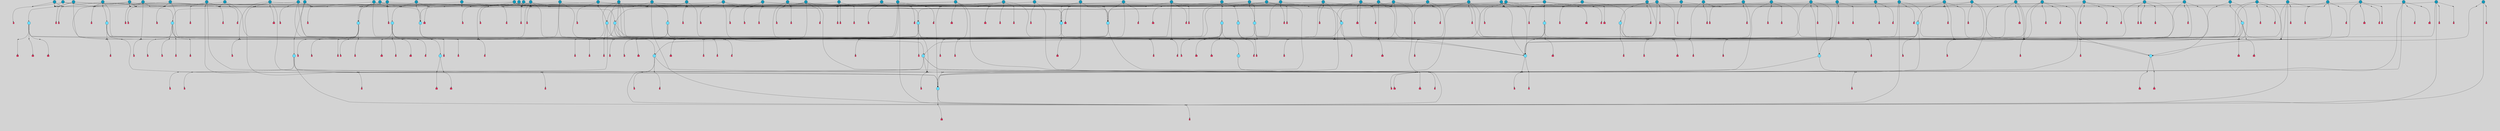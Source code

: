 // File exported with GEGELATI v1.3.1
// On the 2024-04-08 17:39:36
// With the File::TPGGraphDotExporter
digraph{
	graph[pad = "0.212, 0.055" bgcolor = lightgray]
	node[shape=circle style = filled label = ""]
		T3 [fillcolor="#66ddff"]
		T4 [fillcolor="#66ddff"]
		T7 [fillcolor="#66ddff"]
		T9 [fillcolor="#66ddff"]
		T11 [fillcolor="#66ddff"]
		T24 [fillcolor="#66ddff"]
		T27 [fillcolor="#66ddff"]
		T54 [fillcolor="#66ddff"]
		T59 [fillcolor="#1199bb"]
		T95 [fillcolor="#66ddff"]
		T96 [fillcolor="#66ddff"]
		T102 [fillcolor="#66ddff"]
		T111 [fillcolor="#66ddff"]
		T129 [fillcolor="#66ddff"]
		T131 [fillcolor="#66ddff"]
		T159 [fillcolor="#1199bb"]
		T160 [fillcolor="#66ddff"]
		T176 [fillcolor="#66ddff"]
		T194 [fillcolor="#1199bb"]
		T195 [fillcolor="#66ddff"]
		T202 [fillcolor="#1199bb"]
		T210 [fillcolor="#1199bb"]
		T212 [fillcolor="#66ddff"]
		T25 [fillcolor="#1199bb"]
		T213 [fillcolor="#66ddff"]
		T214 [fillcolor="#1199bb"]
		T137 [fillcolor="#1199bb"]
		T224 [fillcolor="#1199bb"]
		T229 [fillcolor="#66ddff"]
		T230 [fillcolor="#1199bb"]
		T238 [fillcolor="#66ddff"]
		T240 [fillcolor="#66ddff"]
		T242 [fillcolor="#66ddff"]
		T245 [fillcolor="#1199bb"]
		T248 [fillcolor="#1199bb"]
		T256 [fillcolor="#1199bb"]
		T257 [fillcolor="#1199bb"]
		T259 [fillcolor="#1199bb"]
		T262 [fillcolor="#1199bb"]
		T264 [fillcolor="#1199bb"]
		T265 [fillcolor="#1199bb"]
		T271 [fillcolor="#1199bb"]
		T272 [fillcolor="#1199bb"]
		T273 [fillcolor="#1199bb"]
		T274 [fillcolor="#1199bb"]
		T275 [fillcolor="#1199bb"]
		T276 [fillcolor="#1199bb"]
		T278 [fillcolor="#1199bb"]
		T280 [fillcolor="#1199bb"]
		T284 [fillcolor="#1199bb"]
		T287 [fillcolor="#1199bb"]
		T292 [fillcolor="#1199bb"]
		T301 [fillcolor="#1199bb"]
		T306 [fillcolor="#1199bb"]
		T315 [fillcolor="#1199bb"]
		T317 [fillcolor="#1199bb"]
		T321 [fillcolor="#66ddff"]
		T322 [fillcolor="#66ddff"]
		T323 [fillcolor="#66ddff"]
		T324 [fillcolor="#1199bb"]
		T325 [fillcolor="#66ddff"]
		T326 [fillcolor="#66ddff"]
		T327 [fillcolor="#66ddff"]
		T328 [fillcolor="#1199bb"]
		T329 [fillcolor="#1199bb"]
		T330 [fillcolor="#1199bb"]
		T331 [fillcolor="#1199bb"]
		T332 [fillcolor="#1199bb"]
		T333 [fillcolor="#1199bb"]
		T334 [fillcolor="#1199bb"]
		T335 [fillcolor="#1199bb"]
		T336 [fillcolor="#1199bb"]
		T337 [fillcolor="#1199bb"]
		T338 [fillcolor="#1199bb"]
		T339 [fillcolor="#1199bb"]
		T340 [fillcolor="#1199bb"]
		T341 [fillcolor="#1199bb"]
		T342 [fillcolor="#1199bb"]
		T343 [fillcolor="#1199bb"]
		T344 [fillcolor="#1199bb"]
		T345 [fillcolor="#1199bb"]
		T346 [fillcolor="#1199bb"]
		T347 [fillcolor="#1199bb"]
		T348 [fillcolor="#1199bb"]
		T349 [fillcolor="#1199bb"]
		T350 [fillcolor="#1199bb"]
		T351 [fillcolor="#1199bb"]
		T352 [fillcolor="#1199bb"]
		T353 [fillcolor="#1199bb"]
		T354 [fillcolor="#1199bb"]
		T355 [fillcolor="#1199bb"]
		T356 [fillcolor="#1199bb"]
		T357 [fillcolor="#1199bb"]
		T358 [fillcolor="#1199bb"]
		T359 [fillcolor="#1199bb"]
		T41 [fillcolor="#1199bb"]
		T360 [fillcolor="#1199bb"]
		T361 [fillcolor="#1199bb"]
		T362 [fillcolor="#1199bb"]
		T363 [fillcolor="#1199bb"]
		T364 [fillcolor="#1199bb"]
		T365 [fillcolor="#1199bb"]
		T366 [fillcolor="#1199bb"]
		T367 [fillcolor="#1199bb"]
		T368 [fillcolor="#1199bb"]
		T369 [fillcolor="#1199bb"]
		T370 [fillcolor="#1199bb"]
		P1908 [fillcolor="#cccccc" shape=point] //6|
		I1908 [shape=box style=invis label="6|1&2|6#1|7&#92;n10|7&2|0#1|5&#92;n9|4&0|1#2|2&#92;n8|6&0|0#1|0&#92;n"]
		P1908 -> I1908[style=invis]
		A1603 [fillcolor="#ff3366" shape=box margin=0.03 width=0 height=0 label="3"]
		T3 -> P1908 -> A1603
		P1909 [fillcolor="#cccccc" shape=point] //3|
		I1909 [shape=box style=invis label="7|6&2|4#0|2&#92;n10|3&2|7#1|4&#92;n11|6&0|4#0|1&#92;n7|1&0|0#2|6&#92;n7|6&0|3#2|6&#92;n4|0&2|6#0|1&#92;n4|4&2|5#0|2&#92;n4|6&0|4#2|7&#92;n10|0&2|3#1|5&#92;n2|6&0|5#0|2&#92;n1|0&2|3#0|7&#92;n1|6&2|0#0|5&#92;n6|2&0|1#0|7&#92;n9|2&0|3#2|7&#92;n5|3&0|6#0|6&#92;n1|7&2|5#2|3&#92;n8|1&2|7#0|6&#92;n1|0&2|5#2|1&#92;n7|1&2|2#2|5&#92;n7|4&2|6#0|3&#92;n"]
		P1909 -> I1909[style=invis]
		A1604 [fillcolor="#ff3366" shape=box margin=0.03 width=0 height=0 label="4"]
		T3 -> P1909 -> A1604
		P1910 [fillcolor="#cccccc" shape=point] //7|
		I1910 [shape=box style=invis label="0|2&2|4#2|6&#92;n5|3&0|6#0|1&#92;n4|7&2|6#0|5&#92;n7|6&0|7#0|5&#92;n10|7&2|2#1|1&#92;n"]
		P1910 -> I1910[style=invis]
		A1605 [fillcolor="#ff3366" shape=box margin=0.03 width=0 height=0 label="4"]
		T4 -> P1910 -> A1605
		P1911 [fillcolor="#cccccc" shape=point] //0|
		I1911 [shape=box style=invis label="2|5&0|1#0|6&#92;n6|1&2|2#2|7&#92;n8|0&0|3#1|4&#92;n4|3&2|5#2|4&#92;n8|1&2|4#0|0&#92;n6|6&0|1#2|6&#92;n11|7&2|4#2|5&#92;n6|2&2|4#0|2&#92;n8|5&2|4#2|4&#92;n2|1&2|1#2|2&#92;n2|7&2|5#2|6&#92;n9|7&0|5#0|4&#92;n1|2&0|5#2|6&#92;n4|2&2|3#2|7&#92;n3|3&2|1#0|2&#92;n"]
		P1911 -> I1911[style=invis]
		A1606 [fillcolor="#ff3366" shape=box margin=0.03 width=0 height=0 label="5"]
		T4 -> P1911 -> A1606
		P1912 [fillcolor="#cccccc" shape=point] //-3|
		I1912 [shape=box style=invis label="1|6&2|7#0|7&#92;n10|2&0|7#1|3&#92;n9|6&2|7#2|2&#92;n5|3&0|7#0|7&#92;n1|6&2|3#0|0&#92;n2|3&2|3#2|2&#92;n5|1&2|6#0|6&#92;n"]
		P1912 -> I1912[style=invis]
		A1607 [fillcolor="#ff3366" shape=box margin=0.03 width=0 height=0 label="7"]
		T7 -> P1912 -> A1607
		P1913 [fillcolor="#cccccc" shape=point] //5|
		I1913 [shape=box style=invis label="0|5&2|3#0|1&#92;n0|6&2|1#2|4&#92;n6|2&2|6#0|7&#92;n7|4&0|3#0|1&#92;n5|4&0|7#1|6&#92;n9|1&0|5#2|2&#92;n6|3&2|3#1|7&#92;n11|7&2|4#1|6&#92;n2|5&0|1#0|0&#92;n4|7&0|0#0|2&#92;n6|2&0|6#0|0&#92;n2|1&2|6#2|4&#92;n10|0&2|0#1|0&#92;n6|6&2|4#0|6&#92;n"]
		P1913 -> I1913[style=invis]
		A1608 [fillcolor="#ff3366" shape=box margin=0.03 width=0 height=0 label="8"]
		T7 -> P1913 -> A1608
		P1914 [fillcolor="#cccccc" shape=point] //-6|
		I1914 [shape=box style=invis label="11|1&0|7#2|0&#92;n10|4&0|1#1|0&#92;n4|3&2|4#2|1&#92;n0|5&2|0#0|0&#92;n6|1&0|0#0|3&#92;n8|2&2|0#0|4&#92;n11|4&2|0#1|6&#92;n7|0&2|6#2|3&#92;n5|3&2|6#2|0&#92;n2|0&2|0#0|4&#92;n"]
		P1914 -> I1914[style=invis]
		A1609 [fillcolor="#ff3366" shape=box margin=0.03 width=0 height=0 label="9"]
		T9 -> P1914 -> A1609
		P1915 [fillcolor="#cccccc" shape=point] //2|
		I1915 [shape=box style=invis label="6|3&2|7#1|4&#92;n8|6&0|0#2|5&#92;n2|1&0|2#0|3&#92;n8|7&0|6#0|4&#92;n2|1&2|0#0|1&#92;n0|0&2|2#2|3&#92;n6|6&0|7#2|1&#92;n6|1&0|7#2|6&#92;n5|4&2|7#0|4&#92;n0|3&0|4#2|0&#92;n11|0&2|0#2|5&#92;n4|5&2|5#2|4&#92;n5|7&0|6#0|4&#92;n9|7&2|5#0|3&#92;n5|4&2|1#0|3&#92;n5|3&0|1#1|7&#92;n0|4&0|3#2|5&#92;n"]
		P1915 -> I1915[style=invis]
		A1610 [fillcolor="#ff3366" shape=box margin=0.03 width=0 height=0 label="10"]
		T9 -> P1915 -> A1610
		P1916 [fillcolor="#cccccc" shape=point] //6|
		I1916 [shape=box style=invis label="3|0&2|7#2|2&#92;n3|2&0|4#2|5&#92;n5|1&0|2#1|0&#92;n8|7&0|1#2|0&#92;n8|5&0|3#0|6&#92;n0|2&0|2#2|3&#92;n1|5&2|5#0|5&#92;n5|6&0|6#0|7&#92;n6|7&0|0#2|6&#92;n1|2&2|3#0|0&#92;n7|7&2|3#0|4&#92;n0|7&2|7#0|6&#92;n1|0&2|2#2|7&#92;n4|4&0|1#0|0&#92;n"]
		P1916 -> I1916[style=invis]
		A1611 [fillcolor="#ff3366" shape=box margin=0.03 width=0 height=0 label="11"]
		T11 -> P1916 -> A1611
		P1917 [fillcolor="#cccccc" shape=point] //-4|
		I1917 [shape=box style=invis label="4|1&0|4#2|6&#92;n1|2&2|2#2|0&#92;n1|2&2|0#0|6&#92;n8|4&2|3#2|5&#92;n5|5&2|1#1|0&#92;n"]
		P1917 -> I1917[style=invis]
		A1612 [fillcolor="#ff3366" shape=box margin=0.03 width=0 height=0 label="12"]
		T11 -> P1917 -> A1612
		P1918 [fillcolor="#cccccc" shape=point] //-3|
		I1918 [shape=box style=invis label="8|1&2|3#0|5&#92;n0|6&0|5#0|5&#92;n3|7&2|1#0|6&#92;n3|5&0|1#0|0&#92;n9|5&2|0#0|4&#92;n3|5&0|2#0|3&#92;n10|6&2|4#1|0&#92;n9|4&2|7#2|6&#92;n1|7&2|5#2|2&#92;n"]
		P1918 -> I1918[style=invis]
		A1613 [fillcolor="#ff3366" shape=box margin=0.03 width=0 height=0 label="5"]
		T4 -> P1918 -> A1613
		P1919 [fillcolor="#cccccc" shape=point] //1|
		I1919 [shape=box style=invis label="5|1&0|6#2|7&#92;n2|4&0|4#2|2&#92;n0|6&0|5#0|4&#92;n10|6&2|5#1|6&#92;n9|3&0|1#1|7&#92;n10|3&2|2#1|0&#92;n5|0&0|0#2|1&#92;n11|3&2|3#1|5&#92;n10|3&0|1#1|0&#92;n2|4&0|1#0|1&#92;n0|2&0|3#2|4&#92;n9|2&2|1#2|5&#92;n11|7&2|6#2|6&#92;n"]
		P1919 -> I1919[style=invis]
		T24 -> P1919 -> T7
		P1920 [fillcolor="#cccccc" shape=point] //5|
		I1920 [shape=box style=invis label="3|0&2|0#0|1&#92;n3|0&0|7#0|1&#92;n5|3&0|2#2|6&#92;n4|4&2|4#2|6&#92;n11|2&0|7#1|6&#92;n2|7&2|2#2|5&#92;n9|3&2|6#2|7&#92;n7|7&0|0#0|4&#92;n6|1&2|4#2|3&#92;n5|4&2|0#1|6&#92;n1|3&0|7#0|4&#92;n"]
		P1920 -> I1920[style=invis]
		A1614 [fillcolor="#ff3366" shape=box margin=0.03 width=0 height=0 label="7"]
		T24 -> P1920 -> A1614
		P1921 [fillcolor="#cccccc" shape=point] //-2|
		I1921 [shape=box style=invis label="4|1&0|4#0|3&#92;n4|2&0|5#2|0&#92;n5|5&2|6#0|5&#92;n1|4&0|1#0|2&#92;n6|3&2|7#1|5&#92;n0|4&2|0#0|3&#92;n8|5&2|5#1|2&#92;n10|7&2|7#1|1&#92;n3|4&0|0#2|1&#92;n3|6&2|5#2|5&#92;n8|3&0|1#0|7&#92;n10|0&2|7#1|3&#92;n4|1&2|4#0|1&#92;n9|3&2|0#0|4&#92;n3|6&2|0#0|4&#92;n1|2&0|6#2|1&#92;n4|0&2|1#2|2&#92;n"]
		P1921 -> I1921[style=invis]
		A1615 [fillcolor="#ff3366" shape=box margin=0.03 width=0 height=0 label="14"]
		T24 -> P1921 -> A1615
		P1922 [fillcolor="#cccccc" shape=point] //2|
		I1922 [shape=box style=invis label="9|1&2|3#0|1&#92;n5|2&2|0#2|4&#92;n3|6&2|5#2|7&#92;n7|0&2|5#0|4&#92;n1|2&0|3#0|5&#92;n7|3&2|7#0|0&#92;n"]
		P1922 -> I1922[style=invis]
		A1616 [fillcolor="#ff3366" shape=box margin=0.03 width=0 height=0 label="2"]
		T27 -> P1922 -> A1616
		P1923 [fillcolor="#cccccc" shape=point] //-6|
		I1923 [shape=box style=invis label="7|5&0|4#0|4&#92;n11|0&2|5#2|1&#92;n"]
		P1923 -> I1923[style=invis]
		A1617 [fillcolor="#ff3366" shape=box margin=0.03 width=0 height=0 label="3"]
		T27 -> P1923 -> A1617
		T27 -> P1909
		T27 -> P1911
		P1924 [fillcolor="#cccccc" shape=point] //0|
		I1924 [shape=box style=invis label="4|0&0|3#2|7&#92;n10|2&0|3#1|7&#92;n3|5&0|2#0|3&#92;n4|5&0|0#2|1&#92;n10|7&2|0#1|2&#92;n5|3&2|3#1|6&#92;n9|5&2|0#0|4&#92;n5|4&2|7#0|2&#92;n10|3&2|7#1|4&#92;n7|2&0|1#2|6&#92;n8|6&0|5#0|5&#92;n8|7&2|3#0|5&#92;n2|6&2|4#0|0&#92;n"]
		P1924 -> I1924[style=invis]
		A1618 [fillcolor="#ff3366" shape=box margin=0.03 width=0 height=0 label="5"]
		T27 -> P1924 -> A1618
		P1925 [fillcolor="#cccccc" shape=point] //8|
		I1925 [shape=box style=invis label="9|0&0|1#2|0&#92;n10|1&2|5#1|4&#92;n8|2&2|6#0|4&#92;n2|4&2|5#2|3&#92;n4|2&2|2#0|2&#92;n7|5&0|2#0|0&#92;n8|2&2|1#1|3&#92;n8|7&0|7#2|1&#92;n1|1&0|0#0|7&#92;n5|6&2|5#1|0&#92;n6|6&2|5#0|0&#92;n11|4&0|3#2|6&#92;n4|2&2|4#0|7&#92;n5|6&0|1#2|0&#92;n11|3&0|2#0|7&#92;n"]
		P1925 -> I1925[style=invis]
		A1619 [fillcolor="#ff3366" shape=box margin=0.03 width=0 height=0 label="6"]
		T54 -> P1925 -> A1619
		T54 -> P1920
		P1926 [fillcolor="#cccccc" shape=point] //-10|
		I1926 [shape=box style=invis label="3|6&0|0#0|4&#92;n4|1&2|4#0|1&#92;n5|1&0|1#0|4&#92;n5|5&2|6#0|5&#92;n6|5&0|6#0|3&#92;n11|1&2|0#0|1&#92;n0|7&2|0#0|3&#92;n1|2&0|6#0|1&#92;n8|0&0|4#2|0&#92;n0|4&0|7#2|7&#92;n7|0&2|7#1|3&#92;n3|1&0|5#2|5&#92;n5|1&0|4#0|3&#92;n2|2&0|2#0|0&#92;n8|3&0|1#0|7&#92;n3|0&0|3#0|5&#92;n7|2&0|5#2|0&#92;n6|3&2|7#1|5&#92;n4|7&2|7#2|1&#92;n"]
		P1926 -> I1926[style=invis]
		A1620 [fillcolor="#ff3366" shape=box margin=0.03 width=0 height=0 label="14"]
		T54 -> P1926 -> A1620
		T54 -> P1913
		P1927 [fillcolor="#cccccc" shape=point] //8|
		I1927 [shape=box style=invis label="9|0&0|1#2|0&#92;n10|1&2|5#1|4&#92;n8|2&2|6#0|4&#92;n4|5&0|3#0|1&#92;n2|4&2|5#2|3&#92;n4|2&2|2#0|2&#92;n7|5&0|2#0|0&#92;n8|2&2|1#1|3&#92;n8|7&0|7#2|1&#92;n1|1&0|0#0|7&#92;n5|6&2|5#1|0&#92;n6|3&2|5#0|0&#92;n11|4&0|3#2|6&#92;n1|2&2|4#0|7&#92;n5|6&0|1#2|0&#92;n11|3&0|2#0|7&#92;n"]
		P1927 -> I1927[style=invis]
		A1621 [fillcolor="#ff3366" shape=box margin=0.03 width=0 height=0 label="6"]
		T59 -> P1927 -> A1621
		T59 -> P1920
		T59 -> P1914
		T59 -> P1920
		P1928 [fillcolor="#cccccc" shape=point] //4|
		I1928 [shape=box style=invis label="4|3&0|6#0|3&#92;n5|7&2|3#2|2&#92;n5|6&0|7#1|2&#92;n1|4&2|6#0|3&#92;n8|4&2|1#2|5&#92;n9|5&2|4#1|4&#92;n2|4&0|5#0|7&#92;n10|0&0|6#1|3&#92;n3|0&0|6#0|2&#92;n2|7&2|7#2|6&#92;n5|2&0|5#1|5&#92;n10|4&2|5#1|7&#92;n4|0&0|4#2|4&#92;n11|1&0|4#2|6&#92;n10|6&2|0#1|4&#92;n9|7&0|3#1|4&#92;n4|5&2|7#0|6&#92;n11|5&2|6#2|3&#92;n0|3&0|5#0|1&#92;n"]
		P1928 -> I1928[style=invis]
		A1622 [fillcolor="#ff3366" shape=box margin=0.03 width=0 height=0 label="13"]
		T95 -> P1928 -> A1622
		P1929 [fillcolor="#cccccc" shape=point] //8|
		I1929 [shape=box style=invis label="9|7&0|5#2|5&#92;n3|3&2|3#0|2&#92;n9|5&2|2#1|0&#92;n2|3&0|6#0|3&#92;n4|4&2|5#2|7&#92;n11|3&2|0#1|5&#92;n6|6&2|1#2|2&#92;n4|6&0|1#2|2&#92;n2|5&2|7#2|2&#92;n7|7&2|2#2|3&#92;n6|5&0|3#2|6&#92;n6|7&0|6#0|2&#92;n"]
		P1929 -> I1929[style=invis]
		A1623 [fillcolor="#ff3366" shape=box margin=0.03 width=0 height=0 label="14"]
		T95 -> P1929 -> A1623
		P1930 [fillcolor="#cccccc" shape=point] //2|
		I1930 [shape=box style=invis label="4|1&0|4#2|6&#92;n5|5&2|1#1|0&#92;n1|0&2|0#0|6&#92;n8|4&2|3#2|5&#92;n"]
		P1930 -> I1930[style=invis]
		T95 -> P1930 -> T11
		P1931 [fillcolor="#cccccc" shape=point] //-9|
		I1931 [shape=box style=invis label="2|0&2|0#2|1&#92;n4|4&2|4#2|6&#92;n9|1&0|3#1|7&#92;n5|3&0|2#2|6&#92;n2|7&2|2#2|5&#92;n5|4&2|0#1|6&#92;n3|0&0|7#0|1&#92;n1|3&0|7#0|4&#92;n11|6&2|2#0|7&#92;n7|7&0|0#0|4&#92;n11|0&0|7#1|6&#92;n9|3&2|6#2|7&#92;n"]
		P1931 -> I1931[style=invis]
		A1624 [fillcolor="#ff3366" shape=box margin=0.03 width=0 height=0 label="7"]
		T95 -> P1931 -> A1624
		P1932 [fillcolor="#cccccc" shape=point] //-8|
		I1932 [shape=box style=invis label="7|5&0|4#2|4&#92;n"]
		P1932 -> I1932[style=invis]
		A1625 [fillcolor="#ff3366" shape=box margin=0.03 width=0 height=0 label="3"]
		T95 -> P1932 -> A1625
		P1933 [fillcolor="#cccccc" shape=point] //6|
		I1933 [shape=box style=invis label="0|5&2|3#0|1&#92;n0|6&2|1#2|4&#92;n9|1&0|5#2|2&#92;n7|4&0|3#0|1&#92;n5|4&0|7#1|6&#92;n2|5&0|1#0|0&#92;n6|3&2|3#1|7&#92;n11|7&2|4#1|6&#92;n6|2&2|6#0|1&#92;n4|7&0|0#0|2&#92;n6|2&0|6#0|0&#92;n9|1&2|6#2|4&#92;n10|0&2|0#1|0&#92;n6|6&2|4#0|6&#92;n"]
		P1933 -> I1933[style=invis]
		A1626 [fillcolor="#ff3366" shape=box margin=0.03 width=0 height=0 label="8"]
		T96 -> P1933 -> A1626
		P1934 [fillcolor="#cccccc" shape=point] //5|
		I1934 [shape=box style=invis label="10|4&0|1#1|0&#92;n4|3&2|4#2|1&#92;n2|0&2|0#0|4&#92;n6|1&0|0#0|3&#92;n8|2&2|0#0|4&#92;n0|0&0|0#0|0&#92;n11|4&2|0#1|6&#92;n7|0&2|6#2|3&#92;n5|3&2|6#2|0&#92;n0|0&2|0#0|0&#92;n"]
		P1934 -> I1934[style=invis]
		A1627 [fillcolor="#ff3366" shape=box margin=0.03 width=0 height=0 label="9"]
		T96 -> P1934 -> A1627
		T96 -> P1908
		P1935 [fillcolor="#cccccc" shape=point] //1|
		I1935 [shape=box style=invis label="5|4&0|7#1|6&#92;n0|6&2|1#2|4&#92;n7|4&0|3#0|1&#92;n0|5&2|3#0|1&#92;n9|1&0|5#2|2&#92;n6|3&2|3#1|7&#92;n11|7&2|4#1|6&#92;n2|5&0|1#0|0&#92;n7|5&2|3#1|1&#92;n4|7&0|0#0|2&#92;n6|2&0|6#0|0&#92;n2|1&2|6#2|4&#92;n10|0&2|7#1|0&#92;n6|6&2|4#0|6&#92;n"]
		P1935 -> I1935[style=invis]
		A1628 [fillcolor="#ff3366" shape=box margin=0.03 width=0 height=0 label="8"]
		T96 -> P1935 -> A1628
		T96 -> P1918
		P1936 [fillcolor="#cccccc" shape=point] //7|
		I1936 [shape=box style=invis label="3|3&2|7#0|4&#92;n4|3&2|6#0|3&#92;n8|4&0|6#1|2&#92;n5|6&2|3#0|4&#92;n0|7&2|1#0|5&#92;n8|7&2|2#2|5&#92;n9|1&0|0#1|0&#92;n10|1&2|1#1|4&#92;n10|5&0|6#1|7&#92;n5|2&2|3#0|4&#92;n2|0&2|6#2|7&#92;n1|7&0|1#0|7&#92;n"]
		P1936 -> I1936[style=invis]
		A1629 [fillcolor="#ff3366" shape=box margin=0.03 width=0 height=0 label="2"]
		T102 -> P1936 -> A1629
		T102 -> P1932
		P1937 [fillcolor="#cccccc" shape=point] //8|
		I1937 [shape=box style=invis label="7|0&0|2#1|4&#92;n8|1&2|3#0|5&#92;n0|6&0|5#0|5&#92;n3|7&2|1#0|6&#92;n9|4&2|7#1|6&#92;n1|7&2|5#2|2&#92;n8|5&2|0#0|3&#92;n0|2&0|2#0|0&#92;n3|5&0|2#0|3&#92;n"]
		P1937 -> I1937[style=invis]
		A1630 [fillcolor="#ff3366" shape=box margin=0.03 width=0 height=0 label="5"]
		T102 -> P1937 -> A1630
		P1938 [fillcolor="#cccccc" shape=point] //-5|
		I1938 [shape=box style=invis label="0|0&2|3#0|2&#92;n10|5&0|6#1|3&#92;n7|3&0|6#2|3&#92;n3|4&0|6#0|6&#92;n10|5&0|2#1|1&#92;n5|0&0|1#0|3&#92;n6|6&2|5#1|5&#92;n7|4&0|2#1|7&#92;n5|7&0|1#2|5&#92;n1|5&0|0#0|3&#92;n7|5&2|1#2|6&#92;n9|0&0|2#0|0&#92;n4|0&2|4#0|0&#92;n4|6&0|0#2|3&#92;n3|1&0|6#2|5&#92;n7|7&2|1#2|3&#92;n9|4&2|2#0|6&#92;n"]
		P1938 -> I1938[style=invis]
		T111 -> P1938 -> T9
		P1939 [fillcolor="#cccccc" shape=point] //7|
		I1939 [shape=box style=invis label="7|4&2|1#2|0&#92;n4|1&2|4#2|3&#92;n5|0&2|0#2|2&#92;n6|1&2|4#2|6&#92;n"]
		P1939 -> I1939[style=invis]
		A1631 [fillcolor="#ff3366" shape=box margin=0.03 width=0 height=0 label="9"]
		T111 -> P1939 -> A1631
		P1940 [fillcolor="#cccccc" shape=point] //2|
		I1940 [shape=box style=invis label="3|0&2|0#0|1&#92;n11|2&0|7#1|6&#92;n8|7&2|4#0|5&#92;n5|3&0|2#2|6&#92;n4|4&2|4#2|6&#92;n3|0&0|7#0|1&#92;n2|7&2|2#2|5&#92;n9|3&2|6#2|7&#92;n7|7&0|0#0|4&#92;n6|1&2|4#1|3&#92;n5|4&2|0#1|6&#92;n1|3&0|7#0|4&#92;n"]
		P1940 -> I1940[style=invis]
		A1632 [fillcolor="#ff3366" shape=box margin=0.03 width=0 height=0 label="7"]
		T111 -> P1940 -> A1632
		T111 -> P1914
		T129 -> P1925
		T129 -> P1920
		P1941 [fillcolor="#cccccc" shape=point] //10|
		I1941 [shape=box style=invis label="4|5&2|7#2|1&#92;n1|7&2|3#0|6&#92;n3|5&2|2#0|3&#92;n10|3&0|7#1|4&#92;n7|1&0|4#2|6&#92;n10|2&0|3#1|7&#92;n9|5&2|0#0|4&#92;n4|0&0|3#2|7&#92;n11|4&2|6#1|2&#92;n5|4&2|7#0|2&#92;n2|6&2|4#0|0&#92;n6|5&0|7#2|1&#92;n5|3&2|3#1|6&#92;n10|7&2|0#1|2&#92;n"]
		P1941 -> I1941[style=invis]
		A1633 [fillcolor="#ff3366" shape=box margin=0.03 width=0 height=0 label="5"]
		T129 -> P1941 -> A1633
		P1942 [fillcolor="#cccccc" shape=point] //5|
		I1942 [shape=box style=invis label="9|4&2|3#1|3&#92;n0|4&2|4#0|5&#92;n6|1&2|6#2|5&#92;n4|0&0|5#2|0&#92;n"]
		P1942 -> I1942[style=invis]
		A1634 [fillcolor="#ff3366" shape=box margin=0.03 width=0 height=0 label="7"]
		T129 -> P1942 -> A1634
		P1943 [fillcolor="#cccccc" shape=point] //6|
		I1943 [shape=box style=invis label="9|4&2|7#0|6&#92;n8|4&0|1#1|0&#92;n1|3&0|0#2|1&#92;n2|4&0|6#2|2&#92;n5|1&2|5#0|7&#92;n3|0&0|3#2|6&#92;n2|2&2|6#0|2&#92;n8|4&0|4#2|2&#92;n5|1&2|4#0|3&#92;n9|4&0|6#0|6&#92;n5|0&2|2#1|5&#92;n11|7&0|0#1|1&#92;n0|4&0|3#0|3&#92;n7|7&2|4#2|5&#92;n1|5&0|1#2|1&#92;n"]
		P1943 -> I1943[style=invis]
		A1635 [fillcolor="#ff3366" shape=box margin=0.03 width=0 height=0 label="1"]
		T129 -> P1943 -> A1635
		P1944 [fillcolor="#cccccc" shape=point] //6|
		I1944 [shape=box style=invis label="10|4&2|6#1|2&#92;n8|4&0|1#1|0&#92;n0|4&2|6#0|0&#92;n8|4&2|5#2|1&#92;n7|5&2|5#1|0&#92;n3|6&0|6#2|2&#92;n1|7&0|7#0|5&#92;n2|0&0|7#2|4&#92;n2|6&2|2#0|0&#92;n0|7&2|7#0|7&#92;n11|6&0|4#2|2&#92;n5|5&0|0#0|1&#92;n10|1&0|0#1|0&#92;n7|3&0|1#2|5&#92;n9|2&2|7#1|5&#92;n9|4&2|6#2|7&#92;n1|6&2|4#2|2&#92;n3|3&2|2#0|7&#92;n1|6&2|0#0|0&#92;n6|4&2|6#1|0&#92;n"]
		P1944 -> I1944[style=invis]
		A1636 [fillcolor="#ff3366" shape=box margin=0.03 width=0 height=0 label="1"]
		T131 -> P1944 -> A1636
		P1945 [fillcolor="#cccccc" shape=point] //9|
		I1945 [shape=box style=invis label="11|0&2|0#1|1&#92;n3|6&0|6#0|0&#92;n1|4&0|0#2|4&#92;n7|5&2|2#1|3&#92;n11|7&2|6#1|7&#92;n5|2&0|6#1|5&#92;n9|5&0|6#0|3&#92;n2|2&2|7#0|5&#92;n9|3&2|2#2|0&#92;n11|0&2|7#0|1&#92;n1|1&2|0#0|1&#92;n6|6&0|6#1|2&#92;n9|7&0|1#0|3&#92;n2|0&2|4#2|5&#92;n2|4&2|2#0|0&#92;n6|1&2|1#1|7&#92;n10|7&2|5#1|6&#92;n11|5&2|7#2|4&#92;n"]
		P1945 -> I1945[style=invis]
		A1637 [fillcolor="#ff3366" shape=box margin=0.03 width=0 height=0 label="1"]
		T131 -> P1945 -> A1637
		T131 -> P1923
		P1946 [fillcolor="#cccccc" shape=point] //5|
		I1946 [shape=box style=invis label="3|0&0|0#0|1&#92;n5|6&0|4#0|3&#92;n4|4&2|4#2|6&#92;n11|2&0|7#1|6&#92;n2|7&2|2#2|5&#92;n9|3&2|6#2|7&#92;n7|7&0|0#0|4&#92;n6|1&2|4#2|3&#92;n5|4&2|0#1|6&#92;n5|3&0|2#2|6&#92;n1|3&0|7#0|4&#92;n"]
		P1946 -> I1946[style=invis]
		A1638 [fillcolor="#ff3366" shape=box margin=0.03 width=0 height=0 label="7"]
		T131 -> P1946 -> A1638
		T131 -> P1942
		P1947 [fillcolor="#cccccc" shape=point] //7|
		I1947 [shape=box style=invis label="7|0&2|1#2|0&#92;n9|7&2|1#1|7&#92;n8|2&0|1#1|0&#92;n6|6&0|2#1|1&#92;n2|2&0|5#0|0&#92;n5|7&0|0#2|1&#92;n5|1&2|5#1|5&#92;n4|7&2|4#2|3&#92;n10|5&2|2#1|5&#92;n1|3&2|2#2|0&#92;n10|2&2|6#1|5&#92;n"]
		P1947 -> I1947[style=invis]
		A1639 [fillcolor="#ff3366" shape=box margin=0.03 width=0 height=0 label="1"]
		T159 -> P1947 -> A1639
		P1948 [fillcolor="#cccccc" shape=point] //7|
		I1948 [shape=box style=invis label="7|4&2|7#0|4&#92;n4|6&0|1#2|5&#92;n2|1&2|3#0|0&#92;n4|3&2|0#0|1&#92;n0|0&2|7#2|7&#92;n7|7&0|5#2|3&#92;n5|0&2|1#2|2&#92;n10|0&0|4#1|2&#92;n4|4&0|7#0|0&#92;n6|7&0|2#0|1&#92;n1|4&2|5#0|4&#92;n"]
		P1948 -> I1948[style=invis]
		A1640 [fillcolor="#ff3366" shape=box margin=0.03 width=0 height=0 label="0"]
		T159 -> P1948 -> A1640
		P1949 [fillcolor="#cccccc" shape=point] //5|
		I1949 [shape=box style=invis label="0|5&2|3#0|1&#92;n0|6&2|1#2|4&#92;n6|2&2|6#0|7&#92;n9|0&2|7#1|1&#92;n7|4&0|3#0|1&#92;n11|7&2|4#1|6&#92;n9|1&0|5#2|2&#92;n5|4&0|7#1|6&#92;n2|5&0|1#0|0&#92;n4|7&0|0#0|2&#92;n6|2&0|6#0|0&#92;n2|1&2|6#2|4&#92;n10|0&0|0#1|0&#92;n6|6&2|4#0|6&#92;n"]
		P1949 -> I1949[style=invis]
		T159 -> P1949 -> T129
		T160 -> P1928
		T160 -> P1931
		P1950 [fillcolor="#cccccc" shape=point] //5|
		I1950 [shape=box style=invis label="6|0&2|7#2|7&#92;n3|6&2|6#2|6&#92;n6|3&0|5#1|2&#92;n"]
		P1950 -> I1950[style=invis]
		A1641 [fillcolor="#ff3366" shape=box margin=0.03 width=0 height=0 label="3"]
		T160 -> P1950 -> A1641
		P1951 [fillcolor="#cccccc" shape=point] //-2|
		I1951 [shape=box style=invis label="11|7&2|0#1|7&#92;n4|3&0|1#2|5&#92;n0|4&2|4#2|7&#92;n1|6&0|0#0|4&#92;n4|0&0|0#0|5&#92;n0|6&2|3#2|0&#92;n9|6&2|5#1|3&#92;n0|7&2|1#2|5&#92;n4|4&0|5#0|1&#92;n10|4&0|0#1|0&#92;n"]
		P1951 -> I1951[style=invis]
		A1642 [fillcolor="#ff3366" shape=box margin=0.03 width=0 height=0 label="12"]
		T160 -> P1951 -> A1642
		T160 -> P1920
		P1952 [fillcolor="#cccccc" shape=point] //3|
		I1952 [shape=box style=invis label="4|7&0|7#2|7&#92;n11|5&2|6#0|2&#92;n5|5&2|6#2|0&#92;n3|2&0|6#0|3&#92;n10|2&2|5#1|5&#92;n9|4&2|3#1|5&#92;n2|5&2|7#2|4&#92;n11|3&2|5#1|0&#92;n7|0&0|7#2|1&#92;n1|2&0|5#0|1&#92;n"]
		P1952 -> I1952[style=invis]
		A1643 [fillcolor="#ff3366" shape=box margin=0.03 width=0 height=0 label="5"]
		T176 -> P1952 -> A1643
		P1953 [fillcolor="#cccccc" shape=point] //2|
		I1953 [shape=box style=invis label="7|1&0|6#0|1&#92;n5|2&2|5#1|6&#92;n10|1&2|1#1|1&#92;n4|7&0|4#2|2&#92;n11|7&0|4#2|7&#92;n5|0&0|5#1|7&#92;n8|2&0|5#2|4&#92;n10|0&2|6#1|6&#92;n5|1&0|1#2|3&#92;n1|6&2|0#0|1&#92;n9|6&2|2#1|4&#92;n3|4&2|3#0|0&#92;n10|1&0|1#1|0&#92;n2|2&0|1#2|1&#92;n3|1&2|7#0|3&#92;n"]
		P1953 -> I1953[style=invis]
		A1644 [fillcolor="#ff3366" shape=box margin=0.03 width=0 height=0 label="10"]
		T176 -> P1953 -> A1644
		P1954 [fillcolor="#cccccc" shape=point] //-1|
		I1954 [shape=box style=invis label="1|7&2|1#0|6&#92;n8|1&2|3#0|5&#92;n10|6&2|7#1|0&#92;n1|7&2|5#0|2&#92;n0|3&0|3#2|2&#92;n3|5&0|1#0|0&#92;n3|5&0|2#0|3&#92;n1|5&2|0#0|4&#92;n5|7&2|2#2|5&#92;n4|0&2|3#0|3&#92;n"]
		P1954 -> I1954[style=invis]
		T176 -> P1954 -> T3
		P1955 [fillcolor="#cccccc" shape=point] //-3|
		I1955 [shape=box style=invis label="6|3&2|4#1|4&#92;n5|3&0|1#1|7&#92;n2|1&0|2#2|3&#92;n8|7&0|6#0|4&#92;n2|1&2|0#0|1&#92;n0|0&2|2#2|3&#92;n6|1&0|7#2|6&#92;n5|7&0|2#0|4&#92;n0|3&0|4#2|0&#92;n11|0&2|0#2|5&#92;n6|0&2|0#1|4&#92;n8|6&0|2#2|5&#92;n5|4&2|1#0|3&#92;n9|7&2|5#0|3&#92;n5|4&2|7#0|4&#92;n"]
		P1955 -> I1955[style=invis]
		A1645 [fillcolor="#ff3366" shape=box margin=0.03 width=0 height=0 label="10"]
		T176 -> P1955 -> A1645
		P1956 [fillcolor="#cccccc" shape=point] //4|
		I1956 [shape=box style=invis label="7|1&0|6#0|1&#92;n5|2&2|5#1|6&#92;n10|1&2|1#1|1&#92;n9|6&2|2#1|4&#92;n4|7&0|4#2|2&#92;n9|6&0|4#1|1&#92;n10|0&2|6#1|6&#92;n5|1&0|1#2|3&#92;n1|6&2|0#0|1&#92;n8|2&0|5#2|4&#92;n3|4&2|3#0|0&#92;n10|1&0|5#1|0&#92;n2|2&0|1#2|1&#92;n3|1&2|7#0|3&#92;n"]
		P1956 -> I1956[style=invis]
		A1646 [fillcolor="#ff3366" shape=box margin=0.03 width=0 height=0 label="10"]
		T176 -> P1956 -> A1646
		P1957 [fillcolor="#cccccc" shape=point] //-2|
		I1957 [shape=box style=invis label="1|0&0|3#0|3&#92;n2|7&0|4#0|4&#92;n11|6&2|1#1|4&#92;n6|1&2|5#0|0&#92;n2|0&2|0#0|6&#92;n1|3&2|1#0|4&#92;n"]
		P1957 -> I1957[style=invis]
		A1647 [fillcolor="#ff3366" shape=box margin=0.03 width=0 height=0 label="2"]
		T194 -> P1957 -> A1647
		P1958 [fillcolor="#cccccc" shape=point] //3|
		I1958 [shape=box style=invis label="5|4&2|7#0|4&#92;n0|4&0|3#2|5&#92;n8|6&0|0#2|5&#92;n2|1&0|2#0|3&#92;n9|7&0|6#0|4&#92;n0|0&2|2#2|3&#92;n6|6&0|7#2|1&#92;n6|1&0|7#2|6&#92;n0|3&0|4#2|0&#92;n11|0&2|0#2|5&#92;n4|5&2|5#2|4&#92;n5|3&0|1#1|7&#92;n9|7&2|2#0|3&#92;n5|4&2|1#0|3&#92;n5|0&0|6#0|4&#92;n0|0&0|1#2|0&#92;n"]
		P1958 -> I1958[style=invis]
		A1648 [fillcolor="#ff3366" shape=box margin=0.03 width=0 height=0 label="10"]
		T194 -> P1958 -> A1648
		T194 -> P1954
		P1959 [fillcolor="#cccccc" shape=point] //10|
		I1959 [shape=box style=invis label="6|1&2|4#2|3&#92;n3|0&0|7#0|1&#92;n5|3&0|2#2|6&#92;n4|4&0|4#2|6&#92;n5|4&2|0#1|6&#92;n10|5&0|6#1|5&#92;n2|5&2|1#2|2&#92;n1|3&0|7#0|4&#92;n3|0&2|0#0|1&#92;n11|2&0|5#1|6&#92;n9|3&2|6#2|7&#92;n7|7&0|0#0|4&#92;n"]
		P1959 -> I1959[style=invis]
		A1649 [fillcolor="#ff3366" shape=box margin=0.03 width=0 height=0 label="7"]
		T194 -> P1959 -> A1649
		P1960 [fillcolor="#cccccc" shape=point] //5|
		I1960 [shape=box style=invis label="3|0&2|0#2|1&#92;n3|0&0|7#0|1&#92;n5|3&0|2#2|6&#92;n4|4&2|4#2|6&#92;n5|4&2|0#1|6&#92;n2|7&2|2#2|5&#92;n1|3&0|7#0|4&#92;n11|6&2|2#0|7&#92;n7|7&0|0#0|4&#92;n6|1&2|4#2|3&#92;n11|0&0|7#1|6&#92;n9|3&2|6#2|7&#92;n"]
		P1960 -> I1960[style=invis]
		A1650 [fillcolor="#ff3366" shape=box margin=0.03 width=0 height=0 label="7"]
		T195 -> P1960 -> A1650
		P1961 [fillcolor="#cccccc" shape=point] //4|
		I1961 [shape=box style=invis label="7|1&0|6#0|1&#92;n6|7&2|7#1|7&#92;n10|1&2|1#1|1&#92;n9|6&2|2#1|4&#92;n4|7&0|4#2|2&#92;n9|6&0|5#1|1&#92;n10|0&2|6#1|6&#92;n5|1&0|1#2|3&#92;n10|1&0|5#1|0&#92;n3|4&2|3#0|0&#92;n8|2&0|5#2|4&#92;n1|6&2|0#0|0&#92;n2|3&0|1#2|6&#92;n5|2&2|2#1|6&#92;n2|2&0|1#2|1&#92;n3|1&2|7#0|3&#92;n6|7&2|3#0|4&#92;n"]
		P1961 -> I1961[style=invis]
		A1651 [fillcolor="#ff3366" shape=box margin=0.03 width=0 height=0 label="10"]
		T195 -> P1961 -> A1651
		P1962 [fillcolor="#cccccc" shape=point] //-4|
		I1962 [shape=box style=invis label="0|4&0|0#2|7&#92;n8|5&2|4#2|4&#92;n4|3&2|5#2|4&#92;n11|7&2|2#2|5&#92;n6|5&2|2#2|7&#92;n3|2&0|7#0|7&#92;n3|3&2|1#0|3&#92;n2|6&0|3#2|5&#92;n0|1&2|6#2|2&#92;n8|2&0|0#1|6&#92;n0|7&0|5#0|4&#92;n9|5&0|3#2|7&#92;n2|7&2|5#2|6&#92;n9|0&2|0#0|1&#92;n1|2&2|4#0|2&#92;n"]
		P1962 -> I1962[style=invis]
		T195 -> P1962 -> T27
		T195 -> P1948
		P1963 [fillcolor="#cccccc" shape=point] //9|
		I1963 [shape=box style=invis label="4|3&2|0#0|1&#92;n4|6&0|1#2|5&#92;n2|1&2|3#0|0&#92;n7|4&2|7#0|4&#92;n0|0&2|7#2|7&#92;n11|7&0|5#2|3&#92;n5|0&2|1#2|2&#92;n10|0&0|4#1|2&#92;n4|4&0|7#0|0&#92;n6|7&0|2#0|1&#92;n1|4&2|5#0|4&#92;n"]
		P1963 -> I1963[style=invis]
		A1652 [fillcolor="#ff3366" shape=box margin=0.03 width=0 height=0 label="0"]
		T202 -> P1963 -> A1652
		P1964 [fillcolor="#cccccc" shape=point] //4|
		I1964 [shape=box style=invis label="1|2&0|3#2|7&#92;n3|1&2|3#2|1&#92;n3|2&2|5#2|3&#92;n10|7&0|5#1|6&#92;n8|3&2|2#1|5&#92;n4|2&0|5#2|5&#92;n9|3&2|5#2|6&#92;n10|7&0|0#1|1&#92;n9|2&0|7#1|5&#92;n4|0&2|6#2|0&#92;n0|4&0|7#2|2&#92;n11|1&0|7#1|3&#92;n3|5&0|2#0|3&#92;n5|7&0|5#1|3&#92;n8|3&2|5#0|7&#92;n3|7&2|3#0|4&#92;n3|2&2|2#0|2&#92;n1|3&0|2#0|5&#92;n5|3&0|1#1|3&#92;n0|1&0|7#0|1&#92;n"]
		P1964 -> I1964[style=invis]
		A1653 [fillcolor="#ff3366" shape=box margin=0.03 width=0 height=0 label="11"]
		T202 -> P1964 -> A1653
		T202 -> P1919
		P1965 [fillcolor="#cccccc" shape=point] //3|
		I1965 [shape=box style=invis label="7|2&0|2#2|4&#92;n0|4&0|6#2|7&#92;n9|0&0|1#2|2&#92;n8|6&0|0#1|0&#92;n"]
		P1965 -> I1965[style=invis]
		A1654 [fillcolor="#ff3366" shape=box margin=0.03 width=0 height=0 label="3"]
		T202 -> P1965 -> A1654
		T210 -> P1948
		T210 -> P1920
		T210 -> P1944
		P1966 [fillcolor="#cccccc" shape=point] //2|
		I1966 [shape=box style=invis label="4|5&2|7#2|1&#92;n1|7&2|3#0|6&#92;n3|5&2|2#0|3&#92;n10|3&2|7#1|4&#92;n7|1&0|4#2|6&#92;n4|0&0|3#2|7&#92;n9|5&2|0#0|4&#92;n10|2&0|3#1|7&#92;n11|4&2|6#1|2&#92;n10|3&2|1#1|6&#92;n5|4&2|7#0|2&#92;n2|6&2|4#0|0&#92;n6|5&0|7#2|1&#92;n5|3&2|3#1|6&#92;n10|7&2|0#1|2&#92;n"]
		P1966 -> I1966[style=invis]
		A1655 [fillcolor="#ff3366" shape=box margin=0.03 width=0 height=0 label="5"]
		T210 -> P1966 -> A1655
		T210 -> P1945
		P1967 [fillcolor="#cccccc" shape=point] //6|
		I1967 [shape=box style=invis label="9|4&2|7#0|6&#92;n8|4&0|1#1|0&#92;n1|3&0|0#2|1&#92;n2|4&0|6#2|2&#92;n5|1&2|5#0|7&#92;n3|0&0|3#2|6&#92;n2|2&2|6#0|2&#92;n8|4&0|4#2|2&#92;n5|1&2|4#0|3&#92;n9|4&0|6#0|6&#92;n5|0&2|2#1|5&#92;n11|7&0|0#1|1&#92;n0|4&0|3#0|3&#92;n7|7&2|4#2|5&#92;n1|5&0|1#2|1&#92;n"]
		P1967 -> I1967[style=invis]
		A1656 [fillcolor="#ff3366" shape=box margin=0.03 width=0 height=0 label="1"]
		T212 -> P1967 -> A1656
		P1968 [fillcolor="#cccccc" shape=point] //5|
		I1968 [shape=box style=invis label="9|4&2|3#1|3&#92;n0|4&2|4#0|5&#92;n6|1&2|6#2|5&#92;n4|0&0|5#2|0&#92;n"]
		P1968 -> I1968[style=invis]
		A1657 [fillcolor="#ff3366" shape=box margin=0.03 width=0 height=0 label="7"]
		T212 -> P1968 -> A1657
		P1969 [fillcolor="#cccccc" shape=point] //5|
		I1969 [shape=box style=invis label="3|0&2|0#0|1&#92;n3|0&0|7#0|1&#92;n5|3&0|2#2|6&#92;n4|4&2|4#2|6&#92;n11|2&0|7#1|6&#92;n2|7&2|2#2|5&#92;n9|3&2|6#2|7&#92;n7|7&0|0#0|4&#92;n6|1&2|4#2|3&#92;n5|4&2|0#1|6&#92;n1|3&0|7#0|4&#92;n"]
		P1969 -> I1969[style=invis]
		A1658 [fillcolor="#ff3366" shape=box margin=0.03 width=0 height=0 label="7"]
		T212 -> P1969 -> A1658
		P1970 [fillcolor="#cccccc" shape=point] //8|
		I1970 [shape=box style=invis label="9|0&0|1#2|0&#92;n10|1&2|5#1|4&#92;n8|2&2|6#0|4&#92;n2|4&2|5#2|3&#92;n4|2&2|2#0|2&#92;n7|5&0|2#0|0&#92;n8|2&2|1#1|3&#92;n8|7&0|7#2|1&#92;n1|1&0|0#0|7&#92;n5|6&2|5#1|0&#92;n6|6&2|5#0|0&#92;n11|4&0|3#2|6&#92;n4|2&2|4#0|7&#92;n5|6&0|1#2|0&#92;n11|3&0|2#0|7&#92;n"]
		P1970 -> I1970[style=invis]
		A1659 [fillcolor="#ff3366" shape=box margin=0.03 width=0 height=0 label="6"]
		T212 -> P1970 -> A1659
		P1971 [fillcolor="#cccccc" shape=point] //5|
		I1971 [shape=box style=invis label="0|5&2|3#0|1&#92;n0|6&2|1#2|4&#92;n6|2&2|6#0|7&#92;n9|0&2|7#1|1&#92;n7|4&0|3#0|1&#92;n11|7&2|4#1|6&#92;n9|1&0|5#2|2&#92;n5|4&0|7#1|6&#92;n2|5&0|1#0|0&#92;n4|7&0|0#0|2&#92;n6|2&0|6#0|0&#92;n2|1&2|6#2|4&#92;n10|0&0|0#1|0&#92;n6|6&2|4#0|6&#92;n"]
		P1971 -> I1971[style=invis]
		T25 -> P1971 -> T212
		P1972 [fillcolor="#cccccc" shape=point] //10|
		I1972 [shape=box style=invis label="4|5&2|7#2|1&#92;n1|7&2|3#0|6&#92;n3|5&2|2#0|3&#92;n10|3&0|7#1|4&#92;n7|1&0|4#2|6&#92;n10|2&0|3#1|7&#92;n9|5&2|0#0|4&#92;n4|0&0|3#2|7&#92;n11|4&2|6#1|2&#92;n5|4&2|7#0|2&#92;n2|6&2|4#0|0&#92;n6|5&0|7#2|1&#92;n5|3&2|3#1|6&#92;n10|7&2|0#1|2&#92;n"]
		P1972 -> I1972[style=invis]
		A1660 [fillcolor="#ff3366" shape=box margin=0.03 width=0 height=0 label="5"]
		T212 -> P1972 -> A1660
		P1973 [fillcolor="#cccccc" shape=point] //7|
		I1973 [shape=box style=invis label="7|4&2|7#0|4&#92;n4|6&0|1#2|5&#92;n2|1&2|3#0|0&#92;n4|3&2|0#0|1&#92;n0|0&2|7#2|7&#92;n7|7&0|5#2|3&#92;n5|0&2|1#2|2&#92;n10|0&0|4#1|2&#92;n4|4&0|7#0|0&#92;n6|7&0|2#0|1&#92;n1|4&2|5#0|4&#92;n"]
		P1973 -> I1973[style=invis]
		A1661 [fillcolor="#ff3366" shape=box margin=0.03 width=0 height=0 label="0"]
		T25 -> P1973 -> A1661
		P1974 [fillcolor="#cccccc" shape=point] //7|
		I1974 [shape=box style=invis label="7|0&2|1#2|0&#92;n9|7&2|1#1|7&#92;n8|2&0|1#1|0&#92;n6|6&0|2#1|1&#92;n2|2&0|5#0|0&#92;n5|7&0|0#2|1&#92;n5|1&2|5#1|5&#92;n4|7&2|4#2|3&#92;n10|5&2|2#1|5&#92;n1|3&2|2#2|0&#92;n10|2&2|6#1|5&#92;n"]
		P1974 -> I1974[style=invis]
		A1662 [fillcolor="#ff3366" shape=box margin=0.03 width=0 height=0 label="1"]
		T25 -> P1974 -> A1662
		P1975 [fillcolor="#cccccc" shape=point] //6|
		I1975 [shape=box style=invis label="9|4&2|7#0|6&#92;n8|4&0|1#1|0&#92;n1|3&0|0#2|1&#92;n2|4&0|6#2|2&#92;n5|1&2|5#0|7&#92;n3|0&0|3#2|6&#92;n2|2&2|6#0|2&#92;n8|4&0|4#2|2&#92;n5|1&2|4#0|3&#92;n9|4&0|6#0|6&#92;n5|0&2|2#1|5&#92;n11|7&0|0#1|1&#92;n0|4&0|3#0|3&#92;n7|7&2|4#2|5&#92;n1|5&0|1#2|1&#92;n"]
		P1975 -> I1975[style=invis]
		A1663 [fillcolor="#ff3366" shape=box margin=0.03 width=0 height=0 label="1"]
		T213 -> P1975 -> A1663
		P1976 [fillcolor="#cccccc" shape=point] //5|
		I1976 [shape=box style=invis label="9|4&2|3#1|3&#92;n0|4&2|4#0|5&#92;n6|1&2|6#2|5&#92;n4|0&0|5#2|0&#92;n"]
		P1976 -> I1976[style=invis]
		A1664 [fillcolor="#ff3366" shape=box margin=0.03 width=0 height=0 label="7"]
		T213 -> P1976 -> A1664
		P1977 [fillcolor="#cccccc" shape=point] //8|
		I1977 [shape=box style=invis label="9|0&0|1#2|0&#92;n10|1&2|5#1|4&#92;n8|2&2|6#0|4&#92;n2|4&2|5#2|3&#92;n4|2&2|2#0|2&#92;n7|5&0|2#0|0&#92;n8|2&2|1#1|3&#92;n8|7&0|7#2|1&#92;n1|1&0|0#0|7&#92;n5|6&2|5#1|0&#92;n6|6&2|5#0|0&#92;n11|4&0|3#2|6&#92;n4|2&2|4#0|7&#92;n5|6&0|1#2|0&#92;n11|3&0|2#0|7&#92;n"]
		P1977 -> I1977[style=invis]
		A1665 [fillcolor="#ff3366" shape=box margin=0.03 width=0 height=0 label="6"]
		T213 -> P1977 -> A1665
		P1978 [fillcolor="#cccccc" shape=point] //10|
		I1978 [shape=box style=invis label="4|5&2|7#2|1&#92;n1|7&2|3#0|6&#92;n3|5&2|2#0|3&#92;n10|3&0|7#1|4&#92;n7|1&0|4#2|6&#92;n10|2&0|3#1|7&#92;n9|5&2|0#0|4&#92;n4|0&0|3#2|7&#92;n11|4&2|6#1|2&#92;n5|4&2|7#0|2&#92;n2|6&2|4#0|0&#92;n6|5&0|7#2|1&#92;n5|3&2|3#1|6&#92;n10|7&2|0#1|2&#92;n"]
		P1978 -> I1978[style=invis]
		A1666 [fillcolor="#ff3366" shape=box margin=0.03 width=0 height=0 label="5"]
		T213 -> P1978 -> A1666
		P1979 [fillcolor="#cccccc" shape=point] //5|
		I1979 [shape=box style=invis label="0|5&2|3#0|1&#92;n0|6&2|1#2|4&#92;n6|2&2|6#0|7&#92;n9|0&2|7#1|1&#92;n7|4&0|3#0|1&#92;n11|7&2|4#1|6&#92;n9|1&0|5#2|2&#92;n5|4&0|7#1|6&#92;n2|5&0|1#0|0&#92;n4|7&0|0#0|2&#92;n6|2&0|6#0|0&#92;n2|1&2|6#2|4&#92;n10|0&0|0#1|0&#92;n6|6&2|4#0|6&#92;n"]
		P1979 -> I1979[style=invis]
		T214 -> P1979 -> T213
		P1980 [fillcolor="#cccccc" shape=point] //7|
		I1980 [shape=box style=invis label="7|4&2|7#0|4&#92;n4|6&0|1#2|5&#92;n2|1&2|3#0|0&#92;n4|3&2|0#0|1&#92;n0|0&2|7#2|7&#92;n7|7&0|5#2|3&#92;n5|0&2|1#2|2&#92;n10|0&0|4#1|2&#92;n4|4&0|7#0|0&#92;n6|7&0|2#0|1&#92;n1|4&2|5#0|4&#92;n"]
		P1980 -> I1980[style=invis]
		A1667 [fillcolor="#ff3366" shape=box margin=0.03 width=0 height=0 label="0"]
		T214 -> P1980 -> A1667
		P1981 [fillcolor="#cccccc" shape=point] //5|
		I1981 [shape=box style=invis label="3|0&2|0#0|1&#92;n3|0&0|7#0|1&#92;n5|3&0|2#2|6&#92;n4|4&2|4#2|6&#92;n11|2&0|7#1|6&#92;n2|7&2|2#2|5&#92;n9|3&2|6#2|7&#92;n7|7&0|0#0|4&#92;n6|1&2|4#2|3&#92;n5|4&2|0#1|6&#92;n1|3&0|7#0|4&#92;n"]
		P1981 -> I1981[style=invis]
		A1668 [fillcolor="#ff3366" shape=box margin=0.03 width=0 height=0 label="7"]
		T213 -> P1981 -> A1668
		P1982 [fillcolor="#cccccc" shape=point] //7|
		I1982 [shape=box style=invis label="7|0&2|1#2|0&#92;n9|7&2|1#1|7&#92;n8|2&0|1#1|0&#92;n6|6&0|2#1|1&#92;n2|2&0|5#0|0&#92;n5|7&0|0#2|1&#92;n5|1&2|5#1|5&#92;n4|7&2|4#2|3&#92;n10|5&2|2#1|5&#92;n1|3&2|2#2|0&#92;n10|2&2|6#1|5&#92;n"]
		P1982 -> I1982[style=invis]
		A1669 [fillcolor="#ff3366" shape=box margin=0.03 width=0 height=0 label="1"]
		T214 -> P1982 -> A1669
		P1983 [fillcolor="#cccccc" shape=point] //-6|
		I1983 [shape=box style=invis label="8|1&0|7#2|4&#92;n6|0&0|4#2|2&#92;n11|5&2|2#1|1&#92;n"]
		P1983 -> I1983[style=invis]
		A1670 [fillcolor="#ff3366" shape=box margin=0.03 width=0 height=0 label="3"]
		T137 -> P1983 -> A1670
		P1984 [fillcolor="#cccccc" shape=point] //-9|
		I1984 [shape=box style=invis label="4|7&2|6#0|5&#92;n11|3&0|2#2|6&#92;n10|2&2|4#1|6&#92;n3|0&2|6#2|7&#92;n4|3&0|5#0|7&#92;n2|3&0|7#0|7&#92;n10|6&0|7#1|5&#92;n10|1&2|2#1|1&#92;n1|7&0|3#2|6&#92;n"]
		P1984 -> I1984[style=invis]
		A1671 [fillcolor="#ff3366" shape=box margin=0.03 width=0 height=0 label="4"]
		T137 -> P1984 -> A1671
		P1985 [fillcolor="#cccccc" shape=point] //1|
		I1985 [shape=box style=invis label="3|0&2|0#0|1&#92;n2|5&0|2#0|2&#92;n5|3&0|2#2|6&#92;n4|6&2|7#0|0&#92;n4|4&2|0#2|6&#92;n3|3&0|6#0|1&#92;n11|2&0|7#1|6&#92;n1|3&0|7#0|4&#92;n6|1&2|4#2|3&#92;n7|7&0|0#0|4&#92;n3|0&0|7#0|1&#92;n9|5&2|6#2|7&#92;n"]
		P1985 -> I1985[style=invis]
		A1672 [fillcolor="#ff3366" shape=box margin=0.03 width=0 height=0 label="7"]
		T137 -> P1985 -> A1672
		P1986 [fillcolor="#cccccc" shape=point] //-5|
		I1986 [shape=box style=invis label="10|6&2|5#1|6&#92;n9|3&0|1#1|7&#92;n2|4&0|1#0|1&#92;n11|3&0|7#1|6&#92;n5|1&0|6#2|7&#92;n8|0&0|0#0|1&#92;n0|6&0|7#0|4&#92;n6|7&2|6#2|6&#92;n11|0&2|3#0|5&#92;n"]
		P1986 -> I1986[style=invis]
		T137 -> P1986 -> T7
		P1987 [fillcolor="#cccccc" shape=point] //4|
		I1987 [shape=box style=invis label="7|1&2|6#1|3&#92;n10|1&0|3#1|6&#92;n8|5&2|3#2|1&#92;n11|5&0|0#2|6&#92;n4|1&0|6#0|0&#92;n11|1&0|2#0|3&#92;n2|0&2|1#0|7&#92;n"]
		P1987 -> I1987[style=invis]
		A1673 [fillcolor="#ff3366" shape=box margin=0.03 width=0 height=0 label="2"]
		T137 -> P1987 -> A1673
		P1988 [fillcolor="#cccccc" shape=point] //1|
		I1988 [shape=box style=invis label="0|3&2|7#2|3&#92;n9|5&2|2#1|0&#92;n2|3&0|6#0|3&#92;n6|6&2|1#2|2&#92;n5|2&0|6#2|7&#92;n3|4&2|3#0|2&#92;n6|7&0|6#0|2&#92;n10|0&0|7#1|5&#92;n0|6&0|1#2|2&#92;n4|4&2|5#2|7&#92;n"]
		P1988 -> I1988[style=invis]
		A1674 [fillcolor="#ff3366" shape=box margin=0.03 width=0 height=0 label="14"]
		T224 -> P1988 -> A1674
		T224 -> P1931
		T224 -> P1932
		P1989 [fillcolor="#cccccc" shape=point] //-2|
		I1989 [shape=box style=invis label="8|4&2|1#2|5&#92;n4|1&2|7#2|1&#92;n5|7&2|3#2|2&#92;n10|4&2|5#1|7&#92;n10|0&2|6#1|3&#92;n4|5&2|7#0|6&#92;n9|5&2|4#0|4&#92;n2|4&0|5#0|7&#92;n11|1&2|4#2|6&#92;n1|4&2|6#0|3&#92;n2|7&2|7#2|6&#92;n3|0&0|6#0|2&#92;n4|0&0|4#2|4&#92;n4|4&2|6#0|7&#92;n10|6&2|0#1|4&#92;n9|7&0|3#1|4&#92;n5|6&0|7#1|2&#92;n11|5&2|6#0|3&#92;n0|3&0|5#0|1&#92;n"]
		P1989 -> I1989[style=invis]
		T224 -> P1989 -> T9
		T224 -> P1932
		P1990 [fillcolor="#cccccc" shape=point] //-2|
		I1990 [shape=box style=invis label="5|2&2|0#2|4&#92;n9|1&2|3#0|1&#92;n3|6&2|5#2|7&#92;n7|0&2|1#0|4&#92;n1|2&0|3#0|5&#92;n7|3&2|7#0|0&#92;n"]
		P1990 -> I1990[style=invis]
		A1675 [fillcolor="#ff3366" shape=box margin=0.03 width=0 height=0 label="2"]
		T229 -> P1990 -> A1675
		P1991 [fillcolor="#cccccc" shape=point] //9|
		I1991 [shape=box style=invis label="7|1&2|2#2|5&#92;n1|0&2|5#2|1&#92;n11|6&0|4#0|1&#92;n10|6&0|3#1|6&#92;n7|1&0|0#2|6&#92;n4|0&2|6#0|1&#92;n4|6&0|4#2|7&#92;n10|0&2|3#1|0&#92;n1|0&2|3#0|7&#92;n1|6&2|0#0|5&#92;n6|2&0|1#0|7&#92;n9|2&0|3#2|7&#92;n5|3&0|6#0|6&#92;n3|1&0|3#0|5&#92;n1|7&2|5#2|3&#92;n8|1&2|7#0|6&#92;n10|3&2|0#1|4&#92;n7|6&2|4#0|2&#92;n7|4&2|6#0|3&#92;n"]
		P1991 -> I1991[style=invis]
		T229 -> P1991 -> T7
		P1992 [fillcolor="#cccccc" shape=point] //2|
		I1992 [shape=box style=invis label="8|6&0|2#0|5&#92;n10|5&2|3#1|7&#92;n5|6&0|1#2|5&#92;n11|3&0|0#2|2&#92;n0|3&2|1#0|6&#92;n9|7&2|6#0|1&#92;n4|6&2|7#0|2&#92;n8|0&0|6#2|0&#92;n11|2&0|7#0|1&#92;n3|7&2|4#0|7&#92;n5|1&0|1#0|6&#92;n7|6&2|7#2|4&#92;n6|1&0|3#0|2&#92;n6|6&2|5#1|2&#92;n8|5&0|2#0|0&#92;n0|2&0|3#0|0&#92;n2|5&2|5#2|1&#92;n10|4&0|1#1|0&#92;n4|3&2|5#0|4&#92;n"]
		P1992 -> I1992[style=invis]
		A1676 [fillcolor="#ff3366" shape=box margin=0.03 width=0 height=0 label="11"]
		T229 -> P1992 -> A1676
		P1993 [fillcolor="#cccccc" shape=point] //-7|
		I1993 [shape=box style=invis label="11|2&2|6#1|1&#92;n2|3&0|6#2|3&#92;n10|0&0|2#1|4&#92;n"]
		P1993 -> I1993[style=invis]
		T229 -> P1993 -> T111
		P1994 [fillcolor="#cccccc" shape=point] //-1|
		I1994 [shape=box style=invis label="6|4&0|4#2|4&#92;n4|5&2|5#2|4&#92;n9|7&2|5#0|3&#92;n3|7&2|6#0|6&#92;n8|7&0|6#0|4&#92;n2|1&2|0#0|1&#92;n8|6&0|0#2|5&#92;n2|1&0|2#0|3&#92;n6|1&0|7#2|6&#92;n6|3&0|1#1|6&#92;n5|4&2|7#0|4&#92;n0|7&0|4#2|0&#92;n11|0&2|0#2|5&#92;n3|7&2|0#2|7&#92;n8|3&2|7#1|4&#92;n5|7&0|6#0|4&#92;n0|0&2|3#2|3&#92;n5|4&2|1#0|3&#92;n0|4&0|3#2|5&#92;n"]
		P1994 -> I1994[style=invis]
		A1677 [fillcolor="#ff3366" shape=box margin=0.03 width=0 height=0 label="10"]
		T229 -> P1994 -> A1677
		P1995 [fillcolor="#cccccc" shape=point] //6|
		I1995 [shape=box style=invis label="5|3&0|7#0|7&#92;n10|2&0|7#1|3&#92;n1|6&2|7#0|7&#92;n2|3&2|3#2|2&#92;n1|4&0|3#2|4&#92;n0|0&2|7#2|2&#92;n"]
		P1995 -> I1995[style=invis]
		A1678 [fillcolor="#ff3366" shape=box margin=0.03 width=0 height=0 label="7"]
		T230 -> P1995 -> A1678
		T230 -> P1913
		P1996 [fillcolor="#cccccc" shape=point] //-2|
		I1996 [shape=box style=invis label="9|7&2|2#1|0&#92;n2|5&2|5#2|1&#92;n6|3&2|5#1|2&#92;n2|5&0|5#2|2&#92;n8|4&0|2#2|0&#92;n9|2&2|1#2|5&#92;n0|6&0|3#2|4&#92;n0|4&2|1#2|6&#92;n10|6&0|6#1|0&#92;n11|7&2|6#2|6&#92;n5|6&0|1#2|4&#92;n10|4&0|0#1|1&#92;n0|6&2|5#0|4&#92;n10|6&2|5#1|6&#92;n5|3&0|1#1|3&#92;n11|3&2|3#1|5&#92;n2|4&0|2#2|1&#92;n2|1&2|4#0|0&#92;n3|5&0|2#2|5&#92;n"]
		P1996 -> I1996[style=invis]
		A1679 [fillcolor="#ff3366" shape=box margin=0.03 width=0 height=0 label="11"]
		T230 -> P1996 -> A1679
		T230 -> P1924
		P1997 [fillcolor="#cccccc" shape=point] //-2|
		I1997 [shape=box style=invis label="0|2&0|3#2|2&#92;n6|7&0|2#2|2&#92;n5|6&0|7#1|4&#92;n1|0&0|6#2|7&#92;n3|5&2|1#2|1&#92;n"]
		P1997 -> I1997[style=invis]
		A1680 [fillcolor="#ff3366" shape=box margin=0.03 width=0 height=0 label="4"]
		T238 -> P1997 -> A1680
		T238 -> P1911
		T238 -> P1922
		T238 -> P1914
		P1998 [fillcolor="#cccccc" shape=point] //6|
		I1998 [shape=box style=invis label="5|3&2|2#2|0&#92;n10|6&2|5#1|5&#92;n7|0&0|1#2|0&#92;n2|2&2|6#2|0&#92;n4|7&2|4#2|3&#92;n4|2&2|6#0|2&#92;n10|5&2|1#1|5&#92;n8|7&0|3#0|3&#92;n5|7&0|0#1|0&#92;n"]
		P1998 -> I1998[style=invis]
		A1681 [fillcolor="#ff3366" shape=box margin=0.03 width=0 height=0 label="1"]
		T238 -> P1998 -> A1681
		P1999 [fillcolor="#cccccc" shape=point] //5|
		I1999 [shape=box style=invis label="1|6&2|7#0|7&#92;n9|2&2|7#2|2&#92;n10|2&0|7#1|3&#92;n5|3&0|7#0|7&#92;n7|0&2|7#2|2&#92;n1|6&2|3#0|0&#92;n2|3&2|3#2|2&#92;n"]
		P1999 -> I1999[style=invis]
		A1682 [fillcolor="#ff3366" shape=box margin=0.03 width=0 height=0 label="7"]
		T240 -> P1999 -> A1682
		P2000 [fillcolor="#cccccc" shape=point] //-8|
		I2000 [shape=box style=invis label="7|5&0|2#2|1&#92;n1|0&2|6#0|0&#92;n7|1&2|6#1|1&#92;n8|7&0|3#1|6&#92;n3|7&2|3#2|4&#92;n"]
		P2000 -> I2000[style=invis]
		A1683 [fillcolor="#ff3366" shape=box margin=0.03 width=0 height=0 label="2"]
		T240 -> P2000 -> A1683
		P2001 [fillcolor="#cccccc" shape=point] //-3|
		I2001 [shape=box style=invis label="1|1&2|1#0|1&#92;n1|4&0|0#2|4&#92;n11|0&2|3#0|2&#92;n11|6&0|4#0|1&#92;n5|2&0|6#1|5&#92;n3|7&2|6#2|7&#92;n7|7&0|1#2|1&#92;n9|5&2|2#2|0&#92;n6|5&2|6#1|4&#92;n0|7&0|5#2|4&#92;n8|1&0|0#2|3&#92;n0|5&0|3#0|5&#92;n2|0&2|4#0|5&#92;n7|5&2|7#1|3&#92;n8|3&0|0#1|2&#92;n"]
		P2001 -> I2001[style=invis]
		A1684 [fillcolor="#ff3366" shape=box margin=0.03 width=0 height=0 label="1"]
		T240 -> P2001 -> A1684
		T242 -> P1984
		P2002 [fillcolor="#cccccc" shape=point] //7|
		I2002 [shape=box style=invis label="7|2&0|4#1|3&#92;n7|7&0|0#0|4&#92;n4|4&2|4#2|6&#92;n2|3&2|2#2|5&#92;n8|0&0|2#2|1&#92;n9|3&2|6#2|7&#92;n6|4&2|4#2|3&#92;n3|3&2|0#0|1&#92;n6|4&2|0#1|6&#92;n5|3&0|7#0|4&#92;n"]
		P2002 -> I2002[style=invis]
		A1685 [fillcolor="#ff3366" shape=box margin=0.03 width=0 height=0 label="7"]
		T242 -> P2002 -> A1685
		T242 -> P1966
		P2003 [fillcolor="#cccccc" shape=point] //7|
		I2003 [shape=box style=invis label="8|4&2|1#2|5&#92;n4|1&2|7#2|1&#92;n11|5&2|6#0|3&#92;n10|4&2|5#1|7&#92;n4|0&0|4#2|4&#92;n4|5&2|7#0|6&#92;n9|5&2|4#0|4&#92;n2|4&0|5#0|7&#92;n1|4&2|6#0|3&#92;n2|7&2|7#2|6&#92;n3|0&0|6#0|2&#92;n10|0&2|6#1|3&#92;n4|4&0|6#0|7&#92;n10|6&2|0#1|4&#92;n5|4&2|6#1|1&#92;n9|7&0|3#0|4&#92;n5|6&0|7#1|2&#92;n5|7&2|3#2|2&#92;n0|3&0|5#0|1&#92;n"]
		P2003 -> I2003[style=invis]
		T242 -> P2003 -> T9
		P2004 [fillcolor="#cccccc" shape=point] //1|
		I2004 [shape=box style=invis label="8|4&0|1#1|0&#92;n2|2&2|3#0|3&#92;n1|5&0|6#2|7&#92;n2|6&2|2#0|0&#92;n2|2&0|5#2|5&#92;n8|5&0|3#1|3&#92;n7|7&2|3#2|2&#92;n0|6&0|7#2|7&#92;n4|0&0|6#2|5&#92;n7|5&2|5#2|5&#92;n10|3&0|2#1|5&#92;n9|3&2|2#0|0&#92;n9|7&0|6#0|3&#92;n"]
		P2004 -> I2004[style=invis]
		A1686 [fillcolor="#ff3366" shape=box margin=0.03 width=0 height=0 label="1"]
		T245 -> P2004 -> A1686
		P2005 [fillcolor="#cccccc" shape=point] //1|
		I2005 [shape=box style=invis label="4|7&2|6#0|5&#92;n4|3&0|5#0|7&#92;n1|7&0|3#2|6&#92;n10|6&2|7#1|5&#92;n2|3&0|7#0|7&#92;n10|1&2|2#1|0&#92;n11|3&0|2#2|6&#92;n8|0&0|1#2|5&#92;n9|1&2|0#1|2&#92;n"]
		P2005 -> I2005[style=invis]
		A1687 [fillcolor="#ff3366" shape=box margin=0.03 width=0 height=0 label="4"]
		T245 -> P2005 -> A1687
		T245 -> P1937
		P2006 [fillcolor="#cccccc" shape=point] //-6|
		I2006 [shape=box style=invis label="8|2&0|4#0|6&#92;n8|4&0|1#1|0&#92;n3|2&0|1#0|2&#92;n5|4&2|1#0|3&#92;n1|3&0|1#2|7&#92;n7|7&2|4#2|5&#92;n8|0&0|4#0|4&#92;n2|6&2|2#0|0&#92;n10|7&0|7#1|5&#92;n7|6&0|1#2|3&#92;n0|6&0|6#0|5&#92;n0|2&0|5#0|1&#92;n5|1&2|2#0|7&#92;n"]
		P2006 -> I2006[style=invis]
		A1688 [fillcolor="#ff3366" shape=box margin=0.03 width=0 height=0 label="1"]
		T248 -> P2006 -> A1688
		P2007 [fillcolor="#cccccc" shape=point] //-6|
		I2007 [shape=box style=invis label="10|4&2|4#1|2&#92;n1|4&0|5#2|1&#92;n0|4&2|6#0|0&#92;n8|4&0|1#1|0&#92;n7|5&2|5#1|0&#92;n7|2&0|4#0|2&#92;n1|7&2|7#0|7&#92;n1|7&0|7#0|5&#92;n2|0&0|7#2|4&#92;n9|2&2|7#1|5&#92;n10|3&0|0#1|0&#92;n11|6&0|4#2|2&#92;n3|6&0|6#2|2&#92;n5|5&0|0#0|1&#92;n7|3&0|5#2|5&#92;n2|6&2|2#0|0&#92;n1|6&2|4#2|2&#92;n3|3&2|7#0|7&#92;n1|6&2|0#0|0&#92;n9|4&2|2#2|7&#92;n"]
		P2007 -> I2007[style=invis]
		A1689 [fillcolor="#ff3366" shape=box margin=0.03 width=0 height=0 label="1"]
		T248 -> P2007 -> A1689
		P2008 [fillcolor="#cccccc" shape=point] //-1|
		I2008 [shape=box style=invis label="11|7&2|0#1|7&#92;n1|5&2|4#2|4&#92;n4|3&0|1#0|5&#92;n1|6&0|0#0|4&#92;n8|6&2|4#0|0&#92;n4|0&0|0#0|5&#92;n10|4&2|0#1|0&#92;n9|6&2|5#1|3&#92;n0|7&2|1#0|5&#92;n0|6&2|3#2|0&#92;n4|4&0|5#0|1&#92;n"]
		P2008 -> I2008[style=invis]
		A1690 [fillcolor="#ff3366" shape=box margin=0.03 width=0 height=0 label="12"]
		T248 -> P2008 -> A1690
		T248 -> P1960
		P2009 [fillcolor="#cccccc" shape=point] //2|
		I2009 [shape=box style=invis label="9|1&2|3#0|1&#92;n5|3&2|4#2|7&#92;n11|0&2|3#0|4&#92;n7|0&2|4#0|4&#92;n5|2&2|0#2|4&#92;n7|3&0|7#0|5&#92;n"]
		P2009 -> I2009[style=invis]
		A1691 [fillcolor="#ff3366" shape=box margin=0.03 width=0 height=0 label="2"]
		T256 -> P2009 -> A1691
		T256 -> P1914
		P2010 [fillcolor="#cccccc" shape=point] //-5|
		I2010 [shape=box style=invis label="8|7&0|3#0|3&#92;n6|4&2|1#0|5&#92;n2|2&2|6#2|0&#92;n4|7&2|0#2|3&#92;n10|5&2|1#1|5&#92;n2|0&0|7#2|0&#92;n5|3&2|2#2|0&#92;n6|7&0|0#1|0&#92;n"]
		P2010 -> I2010[style=invis]
		A1692 [fillcolor="#ff3366" shape=box margin=0.03 width=0 height=0 label="1"]
		T256 -> P2010 -> A1692
		T256 -> P1930
		T256 -> P1999
		T257 -> P1965
		T257 -> P1914
		P2011 [fillcolor="#cccccc" shape=point] //-9|
		I2011 [shape=box style=invis label="6|0&2|0#0|0&#92;n5|1&0|2#0|4&#92;n10|3&2|0#1|3&#92;n9|4&0|7#2|7&#92;n10|6&2|4#1|0&#92;n3|6&2|0#0|5&#92;n"]
		P2011 -> I2011[style=invis]
		A1693 [fillcolor="#ff3366" shape=box margin=0.03 width=0 height=0 label="5"]
		T257 -> P2011 -> A1693
		T257 -> P1961
		P2012 [fillcolor="#cccccc" shape=point] //7|
		I2012 [shape=box style=invis label="10|0&0|4#1|2&#92;n2|1&2|3#0|0&#92;n1|6&2|5#0|4&#92;n2|0&2|1#2|2&#92;n6|7&0|2#0|1&#92;n5|0&2|0#1|6&#92;n4|4&0|7#0|0&#92;n4|6&0|1#2|5&#92;n4|3&2|0#2|1&#92;n"]
		P2012 -> I2012[style=invis]
		T257 -> P2012 -> T240
		T259 -> P1947
		P2013 [fillcolor="#cccccc" shape=point] //-3|
		I2013 [shape=box style=invis label="3|7&0|0#0|2&#92;n11|5&0|1#1|1&#92;n4|1&0|6#2|6&#92;n4|0&0|1#0|5&#92;n"]
		P2013 -> I2013[style=invis]
		T259 -> P2013 -> T24
		P2014 [fillcolor="#cccccc" shape=point] //-5|
		I2014 [shape=box style=invis label="3|0&2|0#0|1&#92;n6|4&2|4#2|3&#92;n9|1&0|3#0|5&#92;n11|2&0|7#1|6&#92;n5|3&0|2#2|6&#92;n2|7&2|2#2|5&#92;n3|0&0|7#0|1&#92;n6|1&2|4#2|3&#92;n5|4&2|0#1|6&#92;n1|3&0|7#0|4&#92;n"]
		P2014 -> I2014[style=invis]
		T259 -> P2014 -> T160
		P2015 [fillcolor="#cccccc" shape=point] //-2|
		I2015 [shape=box style=invis label="5|4&0|2#2|4&#92;n5|6&2|4#2|3&#92;n3|3&0|6#0|6&#92;n10|0&2|0#1|6&#92;n"]
		P2015 -> I2015[style=invis]
		T259 -> P2015 -> T4
		T259 -> P1914
		T262 -> P1999
		T262 -> P1987
		P2016 [fillcolor="#cccccc" shape=point] //1|
		I2016 [shape=box style=invis label="9|7&0|2#2|2&#92;n6|5&0|1#1|0&#92;n2|2&0|0#2|1&#92;n4|3&2|2#2|3&#92;n2|5&2|2#0|0&#92;n10|7&0|5#1|1&#92;n9|5&2|7#2|5&#92;n7|7&2|5#2|5&#92;n8|0&2|4#0|1&#92;n5|4&2|0#0|2&#92;n2|5&2|2#2|6&#92;n4|4&0|2#2|1&#92;n7|2&2|4#0|0&#92;n10|0&2|2#1|1&#92;n10|4&2|3#1|0&#92;n"]
		P2016 -> I2016[style=invis]
		A1694 [fillcolor="#ff3366" shape=box margin=0.03 width=0 height=0 label="1"]
		T262 -> P2016 -> A1694
		P2017 [fillcolor="#cccccc" shape=point] //-8|
		I2017 [shape=box style=invis label="11|7&2|0#2|0&#92;n5|5&2|7#2|7&#92;n8|6&2|7#1|2&#92;n1|7&0|3#0|6&#92;n4|0&2|1#2|2&#92;n9|0&0|2#0|0&#92;n10|1&0|5#1|6&#92;n0|0&2|3#2|0&#92;n3|2&0|1#2|6&#92;n0|1&2|4#0|0&#92;n"]
		P2017 -> I2017[style=invis]
		A1695 [fillcolor="#ff3366" shape=box margin=0.03 width=0 height=0 label="6"]
		T262 -> P2017 -> A1695
		T264 -> P1971
		T264 -> P1974
		T264 -> P1987
		P2018 [fillcolor="#cccccc" shape=point] //-2|
		I2018 [shape=box style=invis label="4|7&2|4#2|7&#92;n10|4&0|5#1|0&#92;n0|0&0|3#0|2&#92;n3|0&2|3#0|1&#92;n9|1&0|2#0|0&#92;n"]
		P2018 -> I2018[style=invis]
		A1696 [fillcolor="#ff3366" shape=box margin=0.03 width=0 height=0 label="3"]
		T264 -> P2018 -> A1696
		T265 -> P1993
		T265 -> P1982
		P2019 [fillcolor="#cccccc" shape=point] //-4|
		I2019 [shape=box style=invis label="4|5&0|7#2|1&#92;n3|5&2|2#0|3&#92;n4|0&0|3#2|7&#92;n10|2&0|3#1|7&#92;n10|3&0|7#1|4&#92;n11|5&0|4#0|5&#92;n10|7&2|0#1|2&#92;n5|4&2|7#0|2&#92;n7|6&0|6#2|5&#92;n2|6&2|4#0|0&#92;n7|0&0|4#2|4&#92;n6|5&0|4#2|1&#92;n5|3&2|3#1|6&#92;n11|4&2|6#1|2&#92;n"]
		P2019 -> I2019[style=invis]
		A1697 [fillcolor="#ff3366" shape=box margin=0.03 width=0 height=0 label="5"]
		T265 -> P2019 -> A1697
		T265 -> P1986
		T271 -> P1911
		P2020 [fillcolor="#cccccc" shape=point] //-4|
		I2020 [shape=box style=invis label="9|7&0|0#2|0&#92;n6|6&0|5#2|0&#92;n7|3&0|0#0|4&#92;n3|5&0|3#0|3&#92;n9|1&0|1#1|1&#92;n11|5&2|7#1|5&#92;n1|5&2|5#0|2&#92;n6|0&0|6#2|5&#92;n0|3&2|4#2|5&#92;n1|6&2|5#2|2&#92;n9|5&2|1#2|2&#92;n"]
		P2020 -> I2020[style=invis]
		T271 -> P2020 -> T9
		P2021 [fillcolor="#cccccc" shape=point] //-2|
		I2021 [shape=box style=invis label="8|4&2|1#2|5&#92;n4|1&0|7#2|1&#92;n5|7&2|3#2|2&#92;n10|3&2|5#1|7&#92;n10|0&2|6#1|3&#92;n4|5&2|7#0|6&#92;n9|5&2|4#0|4&#92;n11|1&2|4#2|6&#92;n2|4&0|5#0|7&#92;n5|6&0|7#1|2&#92;n2|7&2|7#2|6&#92;n5|2&0|5#1|5&#92;n10|6&2|0#1|4&#92;n4|0&0|4#2|4&#92;n4|4&2|6#0|7&#92;n3|0&0|6#0|2&#92;n9|7&0|3#2|4&#92;n11|5&2|6#0|3&#92;n0|3&0|5#0|1&#92;n"]
		P2021 -> I2021[style=invis]
		A1698 [fillcolor="#ff3366" shape=box margin=0.03 width=0 height=0 label="13"]
		T271 -> P2021 -> A1698
		T271 -> P2013
		T271 -> P1967
		P2022 [fillcolor="#cccccc" shape=point] //1|
		I2022 [shape=box style=invis label="2|2&2|3#0|2&#92;n2|2&0|5#2|5&#92;n8|4&0|1#1|0&#92;n9|7&0|6#0|3&#92;n5|1&2|2#0|7&#92;n10|7&0|7#1|3&#92;n7|7&2|4#2|5&#92;n5|5&0|2#2|1&#92;n2|6&2|2#0|0&#92;n9|3&2|2#2|0&#92;n0|6&0|6#2|2&#92;n7|7&0|1#2|3&#92;n3|6&0|1#0|5&#92;n1|5&0|1#2|7&#92;n"]
		P2022 -> I2022[style=invis]
		A1699 [fillcolor="#ff3366" shape=box margin=0.03 width=0 height=0 label="1"]
		T272 -> P2022 -> A1699
		P2023 [fillcolor="#cccccc" shape=point] //-9|
		I2023 [shape=box style=invis label="4|7&2|6#0|5&#92;n11|3&2|2#2|6&#92;n3|0&2|6#0|7&#92;n4|3&0|5#0|7&#92;n2|3&0|7#0|7&#92;n10|2&2|7#1|6&#92;n10|1&2|2#1|1&#92;n1|7&0|3#2|6&#92;n"]
		P2023 -> I2023[style=invis]
		A1700 [fillcolor="#ff3366" shape=box margin=0.03 width=0 height=0 label="4"]
		T272 -> P2023 -> A1700
		T272 -> P2002
		P2024 [fillcolor="#cccccc" shape=point] //-8|
		I2024 [shape=box style=invis label="2|5&2|4#0|3&#92;n3|4&2|0#0|1&#92;n4|0&0|2#0|7&#92;n4|0&2|6#0|2&#92;n9|1&0|4#1|2&#92;n11|5&2|3#1|3&#92;n3|7&0|3#2|6&#92;n6|3&0|2#1|6&#92;n2|7&0|5#2|3&#92;n0|4&2|1#0|4&#92;n"]
		P2024 -> I2024[style=invis]
		T272 -> P2024 -> T24
		T272 -> P2001
		P2025 [fillcolor="#cccccc" shape=point] //6|
		I2025 [shape=box style=invis label="7|0&2|5#1|2&#92;n10|6&2|1#1|3&#92;n7|5&0|2#0|7&#92;n10|7&0|1#1|5&#92;n4|6&2|5#0|5&#92;n4|4&0|7#2|7&#92;n"]
		P2025 -> I2025[style=invis]
		A1701 [fillcolor="#ff3366" shape=box margin=0.03 width=0 height=0 label="7"]
		T273 -> P2025 -> A1701
		T273 -> P1933
		T273 -> P1983
		P2026 [fillcolor="#cccccc" shape=point] //3|
		I2026 [shape=box style=invis label="4|7&0|6#0|5&#92;n0|6&0|3#2|1&#92;n0|3&2|0#0|2&#92;n8|3&2|5#0|7&#92;n10|1&2|2#1|5&#92;n0|4&0|2#2|1&#92;n3|3&0|7#0|7&#92;n10|0&2|4#1|6&#92;n"]
		P2026 -> I2026[style=invis]
		A1702 [fillcolor="#ff3366" shape=box margin=0.03 width=0 height=0 label="4"]
		T273 -> P2026 -> A1702
		T273 -> P2002
		P2027 [fillcolor="#cccccc" shape=point] //2|
		I2027 [shape=box style=invis label="9|0&2|1#2|1&#92;n1|2&2|2#2|7&#92;n2|1&2|4#0|0&#92;n4|2&2|4#2|1&#92;n4|1&2|5#0|5&#92;n1|4&2|2#2|1&#92;n0|5&2|1#2|3&#92;n"]
		P2027 -> I2027[style=invis]
		A1703 [fillcolor="#ff3366" shape=box margin=0.03 width=0 height=0 label="1"]
		T274 -> P2027 -> A1703
		T274 -> P1948
		P2028 [fillcolor="#cccccc" shape=point] //-10|
		I2028 [shape=box style=invis label="4|3&0|4#0|1&#92;n4|1&0|6#2|6&#92;n11|5&0|1#1|1&#92;n4|0&0|1#0|5&#92;n"]
		P2028 -> I2028[style=invis]
		T274 -> P2028 -> T24
		T274 -> P1920
		P2029 [fillcolor="#cccccc" shape=point] //7|
		I2029 [shape=box style=invis label="2|7&2|1#0|1&#92;n10|5&2|0#1|4&#92;n8|4&2|5#2|0&#92;n6|0&2|2#1|6&#92;n0|6&2|3#0|5&#92;n1|5&0|4#2|7&#92;n"]
		P2029 -> I2029[style=invis]
		A1704 [fillcolor="#ff3366" shape=box margin=0.03 width=0 height=0 label="7"]
		T274 -> P2029 -> A1704
		P2030 [fillcolor="#cccccc" shape=point] //4|
		I2030 [shape=box style=invis label="9|7&2|1#1|7&#92;n8|2&2|1#1|0&#92;n2|2&0|5#0|0&#92;n1|2&2|6#2|4&#92;n5|7&0|0#1|1&#92;n9|3&0|5#0|2&#92;n10|0&2|3#1|1&#92;n6|3&0|2#1|6&#92;n4|7&2|6#2|3&#92;n"]
		P2030 -> I2030[style=invis]
		A1705 [fillcolor="#ff3366" shape=box margin=0.03 width=0 height=0 label="1"]
		T275 -> P2030 -> A1705
		T275 -> P2013
		P2031 [fillcolor="#cccccc" shape=point] //5|
		I2031 [shape=box style=invis label="10|4&2|6#1|2&#92;n8|4&0|1#1|0&#92;n0|4&2|6#0|0&#92;n8|4&2|5#2|1&#92;n7|5&2|5#1|0&#92;n3|6&0|6#2|2&#92;n1|7&0|7#0|5&#92;n2|0&0|7#2|4&#92;n9|4&2|6#2|7&#92;n2|6&2|2#0|0&#92;n11|7&2|7#0|7&#92;n5|5&0|0#0|1&#92;n10|1&0|0#1|0&#92;n7|3&0|1#2|5&#92;n9|2&2|7#1|5&#92;n9|0&2|5#1|2&#92;n1|6&2|4#2|2&#92;n3|3&2|2#0|7&#92;n1|6&2|0#0|0&#92;n6|4&2|6#1|0&#92;n"]
		P2031 -> I2031[style=invis]
		A1706 [fillcolor="#ff3366" shape=box margin=0.03 width=0 height=0 label="1"]
		T275 -> P2031 -> A1706
		P2032 [fillcolor="#cccccc" shape=point] //7|
		I2032 [shape=box style=invis label="6|1&2|6#2|7&#92;n7|0&2|4#2|3&#92;n3|3&0|7#0|6&#92;n5|4&0|2#2|4&#92;n8|5&2|6#2|7&#92;n0|0&2|3#0|3&#92;n5|4&2|4#2|6&#92;n"]
		P2032 -> I2032[style=invis]
		T275 -> P2032 -> T4
		P2033 [fillcolor="#cccccc" shape=point] //-5|
		I2033 [shape=box style=invis label="2|1&0|4#0|3&#92;n2|3&0|6#2|6&#92;n7|6&0|4#0|6&#92;n9|2&2|0#2|4&#92;n9|2&0|2#2|2&#92;n9|0&2|0#0|6&#92;n6|0&0|4#1|1&#92;n11|1&2|6#0|7&#92;n7|6&2|1#1|4&#92;n1|2&0|3#2|0&#92;n"]
		P2033 -> I2033[style=invis]
		T275 -> P2033 -> T54
		P2034 [fillcolor="#cccccc" shape=point] //-9|
		I2034 [shape=box style=invis label="4|7&0|0#0|2&#92;n6|2&0|1#0|0&#92;n6|2&2|6#0|7&#92;n9|0&2|7#1|1&#92;n7|4&0|3#0|1&#92;n10|6&2|1#1|1&#92;n9|1&0|5#2|2&#92;n5|4&0|7#2|6&#92;n2|5&0|1#0|0&#92;n0|5&2|5#0|1&#92;n11|7&2|4#1|6&#92;n2|1&2|6#2|4&#92;n10|0&0|0#1|0&#92;n6|6&2|4#0|6&#92;n"]
		P2034 -> I2034[style=invis]
		T276 -> P2034 -> T213
		T276 -> P1980
		T276 -> P1919
		T276 -> P2025
		P2035 [fillcolor="#cccccc" shape=point] //-2|
		I2035 [shape=box style=invis label="3|0&2|0#0|1&#92;n4|1&0|3#2|2&#92;n11|2&0|7#1|6&#92;n8|7&2|4#0|5&#92;n6|1&2|4#1|3&#92;n4|4&2|4#2|6&#92;n3|0&0|7#0|1&#92;n9|3&2|6#2|7&#92;n7|7&0|0#0|4&#92;n5|3&0|2#2|6&#92;n5|4&2|0#1|6&#92;n1|3&0|7#0|4&#92;n"]
		P2035 -> I2035[style=invis]
		A1707 [fillcolor="#ff3366" shape=box margin=0.03 width=0 height=0 label="7"]
		T276 -> P2035 -> A1707
		T278 -> P1928
		P2036 [fillcolor="#cccccc" shape=point] //1|
		I2036 [shape=box style=invis label="0|4&0|1#0|1&#92;n10|5&2|5#1|6&#92;n7|7&2|5#2|2&#92;n9|5&0|7#2|7&#92;n8|4&0|3#2|7&#92;n11|0&2|3#0|5&#92;n7|0&0|0#0|1&#92;n4|2&0|4#0|5&#92;n5|1&0|6#2|7&#92;n11|3&0|7#1|3&#92;n"]
		P2036 -> I2036[style=invis]
		T278 -> P2036 -> T7
		P2037 [fillcolor="#cccccc" shape=point] //-3|
		I2037 [shape=box style=invis label="4|5&0|0#0|0&#92;n4|7&0|0#0|2&#92;n0|6&2|1#2|4&#92;n9|1&0|5#2|2&#92;n10|0&2|0#1|0&#92;n6|6&2|4#0|6&#92;n2|5&0|1#0|0&#92;n6|3&2|3#1|7&#92;n11|7&2|4#1|6&#92;n6|2&2|6#0|1&#92;n6|2&0|0#0|0&#92;n9|1&2|6#2|4&#92;n10|4&0|3#1|1&#92;n5|4&2|7#1|6&#92;n"]
		P2037 -> I2037[style=invis]
		T278 -> P2037 -> T95
		P2038 [fillcolor="#cccccc" shape=point] //-4|
		I2038 [shape=box style=invis label="5|5&2|1#1|0&#92;n4|1&0|4#2|6&#92;n2|4&2|3#2|5&#92;n1|0&2|0#2|6&#92;n1|4&2|5#0|7&#92;n"]
		P2038 -> I2038[style=invis]
		T280 -> P2038 -> T11
		T280 -> P1960
		P2039 [fillcolor="#cccccc" shape=point] //-9|
		I2039 [shape=box style=invis label="1|0&0|0#2|2&#92;n0|0&0|5#2|4&#92;n10|4&0|2#1|6&#92;n6|2&0|1#1|1&#92;n9|7&0|0#1|2&#92;n3|6&2|4#2|0&#92;n10|7&2|5#1|2&#92;n"]
		P2039 -> I2039[style=invis]
		A1708 [fillcolor="#ff3366" shape=box margin=0.03 width=0 height=0 label="7"]
		T280 -> P2039 -> A1708
		T280 -> P1932
		P2040 [fillcolor="#cccccc" shape=point] //2|
		I2040 [shape=box style=invis label="0|3&0|0#2|7&#92;n3|6&2|5#2|5&#92;n7|4&0|0#1|1&#92;n4|1&0|0#0|6&#92;n1|6&0|2#0|1&#92;n8|6&0|2#2|4&#92;n4|4&2|4#0|3&#92;n1|0&2|4#0|1&#92;n9|2&2|3#0|7&#92;n10|5&2|2#1|1&#92;n10|6&0|1#1|2&#92;n3|3&2|2#0|5&#92;n11|3&0|2#1|0&#92;n4|5&0|6#0|4&#92;n0|7&0|6#2|2&#92;n3|2&0|5#0|1&#92;n"]
		P2040 -> I2040[style=invis]
		A1709 [fillcolor="#ff3366" shape=box margin=0.03 width=0 height=0 label="1"]
		T280 -> P2040 -> A1709
		T284 -> P2035
		P2041 [fillcolor="#cccccc" shape=point] //-3|
		I2041 [shape=box style=invis label="8|4&0|1#1|0&#92;n7|4&0|6#0|0&#92;n3|6&0|6#2|2&#92;n9|4&0|0#2|7&#92;n0|7&2|7#2|7&#92;n0|2&2|7#0|5&#92;n6|3&0|3#0|7&#92;n11|6&0|0#2|2&#92;n2|0&2|3#2|2&#92;n10|1&0|6#1|3&#92;n2|5&0|0#0|1&#92;n4|3&0|1#2|5&#92;n1|6&2|0#0|0&#92;n"]
		P2041 -> I2041[style=invis]
		A1710 [fillcolor="#ff3366" shape=box margin=0.03 width=0 height=0 label="1"]
		T284 -> P2041 -> A1710
		P2042 [fillcolor="#cccccc" shape=point] //5|
		I2042 [shape=box style=invis label="3|0&2|0#0|1&#92;n3|0&0|7#0|3&#92;n5|3&0|2#2|6&#92;n4|4&2|4#2|6&#92;n11|2&0|7#1|6&#92;n9|3&2|6#2|7&#92;n2|7&2|2#2|5&#92;n7|7&0|0#0|4&#92;n6|1&2|4#2|3&#92;n1|3&0|7#0|4&#92;n"]
		P2042 -> I2042[style=invis]
		A1711 [fillcolor="#ff3366" shape=box margin=0.03 width=0 height=0 label="7"]
		T284 -> P2042 -> A1711
		T284 -> P1986
		P2043 [fillcolor="#cccccc" shape=point] //-5|
		I2043 [shape=box style=invis label="8|4&0|1#1|4&#92;n11|6&0|0#2|2&#92;n8|5&2|4#1|1&#92;n9|4&0|0#2|7&#92;n3|7&0|7#2|7&#92;n2|5&0|0#0|1&#92;n6|3&0|3#0|7&#92;n3|6&0|6#2|2&#92;n2|0&2|3#2|2&#92;n2|2&2|1#2|3&#92;n6|0&2|3#0|3&#92;n10|1&0|6#1|3&#92;n"]
		P2043 -> I2043[style=invis]
		A1712 [fillcolor="#ff3366" shape=box margin=0.03 width=0 height=0 label="1"]
		T284 -> P2043 -> A1712
		T287 -> P1999
		P2044 [fillcolor="#cccccc" shape=point] //-9|
		I2044 [shape=box style=invis label="0|1&2|0#2|7&#92;n4|1&0|7#0|7&#92;n11|7&0|6#0|0&#92;n10|0&2|4#1|6&#92;n8|3&0|1#0|4&#92;n5|5&0|4#2|0&#92;n5|1&0|1#1|4&#92;n6|4&2|3#1|7&#92;n8|3&0|3#0|1&#92;n"]
		P2044 -> I2044[style=invis]
		A1713 [fillcolor="#ff3366" shape=box margin=0.03 width=0 height=0 label="3"]
		T287 -> P2044 -> A1713
		T287 -> P1986
		T287 -> P1914
		P2045 [fillcolor="#cccccc" shape=point] //-10|
		I2045 [shape=box style=invis label="9|6&0|2#2|6&#92;n11|0&2|6#1|5&#92;n10|6&0|7#1|5&#92;n3|0&0|6#0|7&#92;n9|4&2|6#0|3&#92;n10|6&2|4#1|6&#92;n"]
		P2045 -> I2045[style=invis]
		A1714 [fillcolor="#ff3366" shape=box margin=0.03 width=0 height=0 label="4"]
		T287 -> P2045 -> A1714
		T292 -> P2011
		T292 -> P1961
		T292 -> P2012
		T292 -> P2022
		P2046 [fillcolor="#cccccc" shape=point] //-2|
		I2046 [shape=box style=invis label="9|7&2|2#1|5&#92;n8|3&2|6#1|2&#92;n6|5&2|1#0|4&#92;n3|2&0|5#0|3&#92;n8|5&0|4#0|3&#92;n10|6&0|6#1|1&#92;n11|1&0|1#1|3&#92;n5|7&2|1#2|4&#92;n9|3&2|3#2|6&#92;n0|1&0|2#0|0&#92;n10|0&2|6#1|1&#92;n0|6&0|2#0|4&#92;n10|4&0|2#1|6&#92;n0|4&2|7#2|2&#92;n3|7&2|0#0|4&#92;n6|3&0|0#1|6&#92;n3|2&0|7#0|5&#92;n"]
		P2046 -> I2046[style=invis]
		T292 -> P2046 -> T7
		P2047 [fillcolor="#cccccc" shape=point] //0|
		I2047 [shape=box style=invis label="2|6&2|4#2|0&#92;n3|7&0|2#0|3&#92;n10|3&0|3#1|7&#92;n4|5&0|0#2|1&#92;n10|7&2|0#1|2&#92;n5|3&2|3#1|6&#92;n8|6&0|5#0|5&#92;n4|5&0|5#2|6&#92;n5|4&2|7#0|2&#92;n10|3&2|7#1|4&#92;n9|5&2|0#0|4&#92;n8|7&2|3#0|5&#92;n4|0&0|3#2|7&#92;n"]
		P2047 -> I2047[style=invis]
		A1715 [fillcolor="#ff3366" shape=box margin=0.03 width=0 height=0 label="5"]
		T301 -> P2047 -> A1715
		P2048 [fillcolor="#cccccc" shape=point] //-10|
		I2048 [shape=box style=invis label="2|3&2|5#2|3&#92;n3|2&0|0#0|3&#92;n0|0&0|6#0|3&#92;n4|2&2|0#2|5&#92;n5|6&0|1#2|0&#92;n10|1&2|5#1|4&#92;n8|2&2|6#0|1&#92;n8|4&2|1#1|3&#92;n8|7&0|7#2|0&#92;n6|3&2|6#0|5&#92;n7|5&0|2#0|0&#92;n11|4&0|3#1|6&#92;n4|2&2|2#0|2&#92;n4|2&2|4#0|7&#92;n5|6&2|5#1|0&#92;n"]
		P2048 -> I2048[style=invis]
		T301 -> P2048 -> T131
		P2049 [fillcolor="#cccccc" shape=point] //4|
		I2049 [shape=box style=invis label="9|2&0|6#2|1&#92;n11|5&0|1#2|0&#92;n2|4&0|4#2|1&#92;n5|0&2|4#0|2&#92;n"]
		P2049 -> I2049[style=invis]
		A1716 [fillcolor="#ff3366" shape=box margin=0.03 width=0 height=0 label="3"]
		T301 -> P2049 -> A1716
		P2050 [fillcolor="#cccccc" shape=point] //-7|
		I2050 [shape=box style=invis label="5|2&0|5#2|3&#92;n2|7&2|7#2|7&#92;n7|5&0|6#0|5&#92;n9|7&2|1#0|3&#92;n6|4&2|3#2|2&#92;n6|0&2|5#0|6&#92;n0|2&2|3#2|5&#92;n10|5&0|1#1|4&#92;n4|6&2|3#0|1&#92;n"]
		P2050 -> I2050[style=invis]
		T301 -> P2050 -> T9
		T306 -> P1999
		P2051 [fillcolor="#cccccc" shape=point] //-1|
		I2051 [shape=box style=invis label="0|1&2|7#2|2&#92;n10|3&2|4#1|6&#92;n8|7&2|0#2|0&#92;n10|4&2|6#1|6&#92;n8|0&2|3#0|2&#92;n11|2&2|4#0|6&#92;n8|3&2|2#2|3&#92;n"]
		P2051 -> I2051[style=invis]
		A1717 [fillcolor="#ff3366" shape=box margin=0.03 width=0 height=0 label="2"]
		T306 -> P2051 -> A1717
		T306 -> P2016
		P2052 [fillcolor="#cccccc" shape=point] //-2|
		I2052 [shape=box style=invis label="4|1&0|7#2|0&#92;n4|2&0|0#0|1&#92;n0|7&2|3#0|4&#92;n6|0&0|7#2|2&#92;n3|5&0|5#2|1&#92;n0|7&2|1#0|4&#92;n2|5&2|7#0|2&#92;n2|3&0|4#0|7&#92;n7|6&2|2#2|0&#92;n3|4&2|4#2|0&#92;n11|0&0|2#2|0&#92;n0|6&2|3#2|0&#92;n5|0&0|4#1|2&#92;n4|4&0|1#0|1&#92;n"]
		P2052 -> I2052[style=invis]
		T306 -> P2052 -> T3
		T306 -> P1954
		P2053 [fillcolor="#cccccc" shape=point] //5|
		I2053 [shape=box style=invis label="11|7&2|0#1|7&#92;n1|5&2|4#2|4&#92;n4|3&0|1#0|5&#92;n1|6&0|0#0|4&#92;n8|6&2|4#0|0&#92;n4|0&2|0#0|5&#92;n10|4&2|0#1|0&#92;n4|4&0|5#0|1&#92;n0|7&2|1#0|5&#92;n0|6&2|3#2|0&#92;n9|6&2|5#1|3&#92;n"]
		P2053 -> I2053[style=invis]
		T315 -> P2053 -> T195
		T315 -> P1984
		T315 -> P2002
		P2054 [fillcolor="#cccccc" shape=point] //-6|
		I2054 [shape=box style=invis label="9|0&2|0#0|1&#92;n3|2&0|2#0|3&#92;n5|4&0|5#1|7&#92;n2|1&0|4#0|3&#92;n9|2&2|0#2|4&#92;n7|6&0|4#0|2&#92;n2|3&0|6#2|6&#92;n1|2&0|3#2|0&#92;n"]
		P2054 -> I2054[style=invis]
		T315 -> P2054 -> T54
		P2055 [fillcolor="#cccccc" shape=point] //-2|
		I2055 [shape=box style=invis label="1|3&0|2#0|7&#92;n6|1&0|7#0|0&#92;n6|1&2|4#1|7&#92;n3|0&2|3#0|3&#92;n0|2&0|7#2|6&#92;n"]
		P2055 -> I2055[style=invis]
		T315 -> P2055 -> T195
		T317 -> P2022
		T317 -> P2023
		T317 -> P2002
		P2056 [fillcolor="#cccccc" shape=point] //6|
		I2056 [shape=box style=invis label="1|1&2|1#0|1&#92;n9|2&2|3#1|2&#92;n5|0&2|7#1|2&#92;n3|0&2|1#0|4&#92;n7|5&2|7#1|3&#92;n7|4&2|3#0|5&#92;n1|4&0|0#2|4&#92;n7|7&0|1#2|1&#92;n11|6&0|4#0|1&#92;n9|5&2|4#2|0&#92;n6|5&2|6#1|4&#92;n5|2&0|0#1|5&#92;n8|1&0|0#2|3&#92;n11|5&0|3#0|5&#92;n2|0&2|4#0|5&#92;n7|7&0|5#2|4&#92;n8|3&0|0#1|2&#92;n"]
		P2056 -> I2056[style=invis]
		A1718 [fillcolor="#ff3366" shape=box margin=0.03 width=0 height=0 label="1"]
		T317 -> P2056 -> A1718
		T317 -> P2019
		P2057 [fillcolor="#cccccc" shape=point] //-9|
		I2057 [shape=box style=invis label="2|0&2|0#2|1&#92;n4|4&2|4#2|6&#92;n9|1&0|3#1|7&#92;n5|3&0|2#2|6&#92;n2|7&2|2#2|5&#92;n5|4&2|0#1|6&#92;n3|0&0|7#0|1&#92;n1|3&0|7#0|4&#92;n11|6&2|2#0|7&#92;n7|7&0|0#0|4&#92;n11|0&0|7#1|6&#92;n9|3&2|6#2|7&#92;n"]
		P2057 -> I2057[style=invis]
		A1719 [fillcolor="#ff3366" shape=box margin=0.03 width=0 height=0 label="7"]
		T321 -> P2057 -> A1719
		P2058 [fillcolor="#cccccc" shape=point] //-4|
		I2058 [shape=box style=invis label="4|1&0|4#2|6&#92;n1|2&2|2#2|0&#92;n1|2&2|0#0|6&#92;n8|4&2|3#2|5&#92;n5|5&2|1#1|0&#92;n"]
		P2058 -> I2058[style=invis]
		A1720 [fillcolor="#ff3366" shape=box margin=0.03 width=0 height=0 label="12"]
		T322 -> P2058 -> A1720
		P2059 [fillcolor="#cccccc" shape=point] //8|
		I2059 [shape=box style=invis label="9|7&0|5#2|5&#92;n3|3&2|3#0|2&#92;n9|5&2|2#1|0&#92;n2|3&0|6#0|3&#92;n4|4&2|5#2|7&#92;n11|3&2|0#1|5&#92;n6|6&2|1#2|2&#92;n4|6&0|1#2|2&#92;n2|5&2|7#2|2&#92;n7|7&2|2#2|3&#92;n6|5&0|3#2|6&#92;n6|7&0|6#0|2&#92;n"]
		P2059 -> I2059[style=invis]
		A1721 [fillcolor="#ff3366" shape=box margin=0.03 width=0 height=0 label="14"]
		T321 -> P2059 -> A1721
		P2060 [fillcolor="#cccccc" shape=point] //-8|
		I2060 [shape=box style=invis label="7|5&0|4#2|4&#92;n"]
		P2060 -> I2060[style=invis]
		A1722 [fillcolor="#ff3366" shape=box margin=0.03 width=0 height=0 label="3"]
		T321 -> P2060 -> A1722
		P2061 [fillcolor="#cccccc" shape=point] //4|
		I2061 [shape=box style=invis label="4|3&0|6#0|3&#92;n5|7&2|3#2|2&#92;n5|6&0|7#1|2&#92;n1|4&2|6#0|3&#92;n8|4&2|1#2|5&#92;n9|5&2|4#1|4&#92;n2|4&0|5#0|7&#92;n10|0&0|6#1|3&#92;n3|0&0|6#0|2&#92;n2|7&2|7#2|6&#92;n5|2&0|5#1|5&#92;n10|4&2|5#1|7&#92;n4|0&0|4#2|4&#92;n11|1&0|4#2|6&#92;n10|6&2|0#1|4&#92;n9|7&0|3#1|4&#92;n4|5&2|7#0|6&#92;n11|5&2|6#2|3&#92;n0|3&0|5#0|1&#92;n"]
		P2061 -> I2061[style=invis]
		A1723 [fillcolor="#ff3366" shape=box margin=0.03 width=0 height=0 label="13"]
		T321 -> P2061 -> A1723
		P2062 [fillcolor="#cccccc" shape=point] //-3|
		I2062 [shape=box style=invis label="4|5&0|0#0|0&#92;n4|7&0|0#0|2&#92;n0|6&2|1#2|4&#92;n9|1&0|5#2|2&#92;n10|0&2|0#1|0&#92;n6|6&2|4#0|6&#92;n2|5&0|1#0|0&#92;n6|3&2|3#1|7&#92;n11|7&2|4#1|6&#92;n6|2&2|6#0|1&#92;n6|2&0|0#0|0&#92;n9|1&2|6#2|4&#92;n10|4&0|3#1|1&#92;n5|4&2|7#1|6&#92;n"]
		P2062 -> I2062[style=invis]
		T324 -> P2062 -> T321
		P2063 [fillcolor="#cccccc" shape=point] //2|
		I2063 [shape=box style=invis label="4|1&0|4#2|6&#92;n5|5&2|1#1|0&#92;n1|0&2|0#0|6&#92;n8|4&2|3#2|5&#92;n"]
		P2063 -> I2063[style=invis]
		T321 -> P2063 -> T322
		P2064 [fillcolor="#cccccc" shape=point] //5|
		I2064 [shape=box style=invis label="0|5&2|3#0|1&#92;n0|6&2|1#2|4&#92;n6|2&2|6#0|7&#92;n7|4&0|3#0|1&#92;n5|4&0|7#1|6&#92;n9|1&0|5#2|2&#92;n6|3&2|3#1|7&#92;n11|7&2|4#1|6&#92;n2|5&0|1#0|0&#92;n4|7&0|0#0|2&#92;n6|2&0|6#0|0&#92;n2|1&2|6#2|4&#92;n10|0&2|0#1|0&#92;n6|6&2|4#0|6&#92;n"]
		P2064 -> I2064[style=invis]
		A1724 [fillcolor="#ff3366" shape=box margin=0.03 width=0 height=0 label="8"]
		T323 -> P2064 -> A1724
		P2065 [fillcolor="#cccccc" shape=point] //-3|
		I2065 [shape=box style=invis label="1|6&2|7#0|7&#92;n10|2&0|7#1|3&#92;n9|6&2|7#2|2&#92;n5|3&0|7#0|7&#92;n1|6&2|3#0|0&#92;n2|3&2|3#2|2&#92;n5|1&2|6#0|6&#92;n"]
		P2065 -> I2065[style=invis]
		A1725 [fillcolor="#ff3366" shape=box margin=0.03 width=0 height=0 label="7"]
		T323 -> P2065 -> A1725
		P2066 [fillcolor="#cccccc" shape=point] //1|
		I2066 [shape=box style=invis label="0|4&0|1#0|1&#92;n10|5&2|5#1|6&#92;n7|7&2|5#2|2&#92;n9|5&0|7#2|7&#92;n8|4&0|3#2|7&#92;n11|0&2|3#0|5&#92;n7|0&0|0#0|1&#92;n4|2&0|4#0|5&#92;n5|1&0|6#2|7&#92;n11|3&0|7#1|3&#92;n"]
		P2066 -> I2066[style=invis]
		T324 -> P2066 -> T323
		P2067 [fillcolor="#cccccc" shape=point] //6|
		I2067 [shape=box style=invis label="3|0&2|7#2|2&#92;n3|2&0|4#2|5&#92;n5|1&0|2#1|0&#92;n8|7&0|1#2|0&#92;n8|5&0|3#0|6&#92;n0|2&0|2#2|3&#92;n1|5&2|5#0|5&#92;n5|6&0|6#0|7&#92;n6|7&0|0#2|6&#92;n1|2&2|3#0|0&#92;n7|7&2|3#0|4&#92;n0|7&2|7#0|6&#92;n1|0&2|2#2|7&#92;n4|4&0|1#0|0&#92;n"]
		P2067 -> I2067[style=invis]
		A1726 [fillcolor="#ff3366" shape=box margin=0.03 width=0 height=0 label="11"]
		T322 -> P2067 -> A1726
		P2068 [fillcolor="#cccccc" shape=point] //4|
		I2068 [shape=box style=invis label="4|3&0|6#0|3&#92;n5|7&2|3#2|2&#92;n5|6&0|7#1|2&#92;n1|4&2|6#0|3&#92;n8|4&2|1#2|5&#92;n9|5&2|4#1|4&#92;n2|4&0|5#0|7&#92;n10|0&0|6#1|3&#92;n3|0&0|6#0|2&#92;n2|7&2|7#2|6&#92;n5|2&0|5#1|5&#92;n10|4&2|5#1|7&#92;n4|0&0|4#2|4&#92;n11|1&0|4#2|6&#92;n10|6&2|0#1|4&#92;n9|7&0|3#1|4&#92;n4|5&2|7#0|6&#92;n11|5&2|6#2|3&#92;n0|3&0|5#0|1&#92;n"]
		P2068 -> I2068[style=invis]
		A1727 [fillcolor="#ff3366" shape=box margin=0.03 width=0 height=0 label="13"]
		T324 -> P2068 -> A1727
		P2069 [fillcolor="#cccccc" shape=point] //-9|
		I2069 [shape=box style=invis label="2|0&2|0#2|1&#92;n4|4&2|4#2|6&#92;n9|1&0|3#1|7&#92;n5|3&0|2#2|6&#92;n2|7&2|2#2|5&#92;n5|4&2|0#1|6&#92;n3|0&0|7#0|1&#92;n1|3&0|7#0|4&#92;n11|6&2|2#0|7&#92;n7|7&0|0#0|4&#92;n11|0&0|7#1|6&#92;n9|3&2|6#2|7&#92;n"]
		P2069 -> I2069[style=invis]
		A1728 [fillcolor="#ff3366" shape=box margin=0.03 width=0 height=0 label="7"]
		T326 -> P2069 -> A1728
		P2070 [fillcolor="#cccccc" shape=point] //-4|
		I2070 [shape=box style=invis label="4|1&0|4#2|6&#92;n1|2&2|2#2|0&#92;n1|2&2|0#0|6&#92;n8|4&2|3#2|5&#92;n5|5&2|1#1|0&#92;n"]
		P2070 -> I2070[style=invis]
		A1729 [fillcolor="#ff3366" shape=box margin=0.03 width=0 height=0 label="12"]
		T325 -> P2070 -> A1729
		P2071 [fillcolor="#cccccc" shape=point] //6|
		I2071 [shape=box style=invis label="3|0&2|7#2|2&#92;n3|2&0|4#2|5&#92;n5|1&0|2#1|0&#92;n8|7&0|1#2|0&#92;n8|5&0|3#0|6&#92;n0|2&0|2#2|3&#92;n1|5&2|5#0|5&#92;n5|6&0|6#0|7&#92;n6|7&0|0#2|6&#92;n1|2&2|3#0|0&#92;n7|7&2|3#0|4&#92;n0|7&2|7#0|6&#92;n1|0&2|2#2|7&#92;n4|4&0|1#0|0&#92;n"]
		P2071 -> I2071[style=invis]
		A1730 [fillcolor="#ff3366" shape=box margin=0.03 width=0 height=0 label="11"]
		T325 -> P2071 -> A1730
		P2072 [fillcolor="#cccccc" shape=point] //2|
		I2072 [shape=box style=invis label="4|1&0|4#2|6&#92;n5|5&2|1#1|0&#92;n1|0&2|0#0|6&#92;n8|4&2|3#2|5&#92;n"]
		P2072 -> I2072[style=invis]
		T326 -> P2072 -> T325
		P2073 [fillcolor="#cccccc" shape=point] //4|
		I2073 [shape=box style=invis label="4|3&0|6#0|3&#92;n5|7&2|3#2|2&#92;n5|6&0|7#1|2&#92;n1|4&2|6#0|3&#92;n8|4&2|1#2|5&#92;n9|5&2|4#1|4&#92;n2|4&0|5#0|7&#92;n10|0&0|6#1|3&#92;n3|0&0|6#0|2&#92;n2|7&2|7#2|6&#92;n5|2&0|5#1|5&#92;n10|4&2|5#1|7&#92;n4|0&0|4#2|4&#92;n11|1&0|4#2|6&#92;n10|6&2|0#1|4&#92;n9|7&0|3#1|4&#92;n4|5&2|7#0|6&#92;n11|5&2|6#2|3&#92;n0|3&0|5#0|1&#92;n"]
		P2073 -> I2073[style=invis]
		A1731 [fillcolor="#ff3366" shape=box margin=0.03 width=0 height=0 label="13"]
		T326 -> P2073 -> A1731
		P2074 [fillcolor="#cccccc" shape=point] //-3|
		I2074 [shape=box style=invis label="4|5&0|0#0|0&#92;n4|7&0|0#0|2&#92;n0|6&2|1#2|4&#92;n9|1&0|5#2|2&#92;n10|0&2|0#1|0&#92;n6|6&2|4#0|6&#92;n2|5&0|1#0|0&#92;n6|3&2|3#1|7&#92;n11|7&2|4#1|6&#92;n6|2&2|6#0|1&#92;n6|2&0|0#0|0&#92;n9|1&2|6#2|4&#92;n10|4&0|3#1|1&#92;n5|4&2|7#1|6&#92;n"]
		P2074 -> I2074[style=invis]
		T328 -> P2074 -> T326
		P2075 [fillcolor="#cccccc" shape=point] //5|
		I2075 [shape=box style=invis label="0|5&2|3#0|1&#92;n0|6&2|1#2|4&#92;n6|2&2|6#0|7&#92;n7|4&0|3#0|1&#92;n5|4&0|7#1|6&#92;n9|1&0|5#2|2&#92;n6|3&2|3#1|7&#92;n11|7&2|4#1|6&#92;n2|5&0|1#0|0&#92;n4|7&0|0#0|2&#92;n6|2&0|6#0|0&#92;n2|1&2|6#2|4&#92;n10|0&2|0#1|0&#92;n6|6&2|4#0|6&#92;n"]
		P2075 -> I2075[style=invis]
		A1732 [fillcolor="#ff3366" shape=box margin=0.03 width=0 height=0 label="8"]
		T327 -> P2075 -> A1732
		P2076 [fillcolor="#cccccc" shape=point] //-8|
		I2076 [shape=box style=invis label="7|5&0|4#2|4&#92;n"]
		P2076 -> I2076[style=invis]
		A1733 [fillcolor="#ff3366" shape=box margin=0.03 width=0 height=0 label="3"]
		T326 -> P2076 -> A1733
		P2077 [fillcolor="#cccccc" shape=point] //-3|
		I2077 [shape=box style=invis label="1|6&2|7#0|7&#92;n10|2&0|7#1|3&#92;n9|6&2|7#2|2&#92;n5|3&0|7#0|7&#92;n1|6&2|3#0|0&#92;n2|3&2|3#2|2&#92;n5|1&2|6#0|6&#92;n"]
		P2077 -> I2077[style=invis]
		A1734 [fillcolor="#ff3366" shape=box margin=0.03 width=0 height=0 label="7"]
		T327 -> P2077 -> A1734
		P2078 [fillcolor="#cccccc" shape=point] //8|
		I2078 [shape=box style=invis label="9|7&0|5#2|5&#92;n3|3&2|3#0|2&#92;n9|5&2|2#1|0&#92;n2|3&0|6#0|3&#92;n4|4&2|5#2|7&#92;n11|3&2|0#1|5&#92;n6|6&2|1#2|2&#92;n4|6&0|1#2|2&#92;n2|5&2|7#2|2&#92;n7|7&2|2#2|3&#92;n6|5&0|3#2|6&#92;n6|7&0|6#0|2&#92;n"]
		P2078 -> I2078[style=invis]
		A1735 [fillcolor="#ff3366" shape=box margin=0.03 width=0 height=0 label="14"]
		T326 -> P2078 -> A1735
		P2079 [fillcolor="#cccccc" shape=point] //1|
		I2079 [shape=box style=invis label="0|4&0|1#0|1&#92;n10|5&2|5#1|6&#92;n7|7&2|5#2|2&#92;n9|5&0|7#2|7&#92;n8|4&0|3#2|7&#92;n11|0&2|3#0|5&#92;n7|0&0|0#0|1&#92;n4|2&0|4#0|5&#92;n5|1&0|6#2|7&#92;n11|3&0|7#1|3&#92;n"]
		P2079 -> I2079[style=invis]
		T328 -> P2079 -> T327
		P2080 [fillcolor="#cccccc" shape=point] //4|
		I2080 [shape=box style=invis label="4|3&0|6#0|3&#92;n5|7&2|3#2|2&#92;n5|6&0|7#1|2&#92;n1|4&2|6#0|3&#92;n8|4&2|1#2|5&#92;n9|5&2|4#1|4&#92;n2|4&0|5#0|7&#92;n10|0&0|6#1|3&#92;n3|0&0|6#0|2&#92;n2|7&2|7#2|6&#92;n5|2&0|5#1|5&#92;n10|4&2|5#1|7&#92;n4|0&0|4#2|4&#92;n11|1&0|4#2|6&#92;n10|6&2|0#1|4&#92;n9|7&0|3#1|4&#92;n4|5&2|7#0|6&#92;n11|5&2|6#2|3&#92;n0|3&0|5#0|1&#92;n"]
		P2080 -> I2080[style=invis]
		A1736 [fillcolor="#ff3366" shape=box margin=0.03 width=0 height=0 label="13"]
		T328 -> P2080 -> A1736
		T329 -> P2012
		T329 -> P2022
		P2081 [fillcolor="#cccccc" shape=point] //1|
		I2081 [shape=box style=invis label="7|2&0|4#1|3&#92;n6|4&2|4#2|3&#92;n4|4&2|4#2|6&#92;n2|3&2|2#2|5&#92;n11|2&2|7#2|3&#92;n0|0&0|2#2|1&#92;n9|3&2|6#2|7&#92;n7|7&0|0#0|4&#92;n3|3&2|0#0|1&#92;n6|4&2|0#1|6&#92;n5|3&0|7#0|4&#92;n"]
		P2081 -> I2081[style=invis]
		A1737 [fillcolor="#ff3366" shape=box margin=0.03 width=0 height=0 label="7"]
		T329 -> P2081 -> A1737
		P2082 [fillcolor="#cccccc" shape=point] //-6|
		I2082 [shape=box style=invis label="4|4&0|7#0|0&#92;n4|6&0|1#2|5&#92;n9|0&0|4#2|3&#92;n6|7&0|2#0|2&#92;n10|0&2|4#1|2&#92;n0|5&0|1#2|5&#92;n2|2&0|5#0|1&#92;n2|1&2|3#0|1&#92;n"]
		P2082 -> I2082[style=invis]
		T329 -> P2082 -> T240
		T329 -> P1952
		P2083 [fillcolor="#cccccc" shape=point] //-1|
		I2083 [shape=box style=invis label="5|2&2|6#2|4&#92;n0|7&0|6#0|2&#92;n11|6&2|4#2|7&#92;n0|4&2|1#0|4&#92;n10|4&0|7#1|6&#92;n0|7&0|0#2|4&#92;n7|0&0|0#0|1&#92;n9|0&0|7#2|7&#92;n5|1&0|6#1|7&#92;n"]
		P2083 -> I2083[style=invis]
		T330 -> P2083 -> T327
		T330 -> P2080
		T330 -> P2042
		T330 -> P2022
		T331 -> P1931
		T331 -> P1932
		P2084 [fillcolor="#cccccc" shape=point] //10|
		I2084 [shape=box style=invis label="8|2&0|0#1|4&#92;n0|0&0|0#2|0&#92;n2|3&0|5#0|7&#92;n11|4&0|0#1|6&#92;n4|3&2|4#2|1&#92;n8|4&2|4#1|3&#92;n6|2&0|0#2|1&#92;n2|1&2|4#2|4&#92;n4|4&0|1#2|6&#92;n0|2&0|6#2|2&#92;n5|3&0|5#1|7&#92;n"]
		P2084 -> I2084[style=invis]
		A1738 [fillcolor="#ff3366" shape=box margin=0.03 width=0 height=0 label="9"]
		T331 -> P2084 -> A1738
		T331 -> P2012
		T331 -> P2018
		P2085 [fillcolor="#cccccc" shape=point] //2|
		I2085 [shape=box style=invis label="4|1&0|4#2|6&#92;n8|4&2|0#2|5&#92;n1|0&2|0#0|4&#92;n"]
		P2085 -> I2085[style=invis]
		T332 -> P2085 -> T11
		T332 -> P1943
		P2086 [fillcolor="#cccccc" shape=point] //0|
		I2086 [shape=box style=invis label="9|3&2|6#2|7&#92;n2|5&2|2#0|2&#92;n5|3&0|2#2|6&#92;n11|3&2|6#1|2&#92;n4|6&2|7#0|0&#92;n4|4&2|0#2|6&#92;n3|3&0|6#0|1&#92;n11|2&0|7#1|6&#92;n1|3&0|7#0|4&#92;n6|1&2|4#2|3&#92;n7|7&0|0#0|4&#92;n3|0&0|7#0|1&#92;n3|0&2|0#0|1&#92;n"]
		P2086 -> I2086[style=invis]
		A1739 [fillcolor="#ff3366" shape=box margin=0.03 width=0 height=0 label="7"]
		T332 -> P2086 -> A1739
		T332 -> P1932
		T332 -> P1971
		P2087 [fillcolor="#cccccc" shape=point] //-9|
		I2087 [shape=box style=invis label="10|2&0|7#1|3&#92;n1|0&2|1#0|1&#92;n5|1&2|7#0|7&#92;n0|6&2|7#2|2&#92;n10|3&2|7#1|2&#92;n2|3&2|3#2|2&#92;n"]
		P2087 -> I2087[style=invis]
		A1740 [fillcolor="#ff3366" shape=box margin=0.03 width=0 height=0 label="7"]
		T333 -> P2087 -> A1740
		T333 -> P2049
		P2088 [fillcolor="#cccccc" shape=point] //6|
		I2088 [shape=box style=invis label="4|2&2|4#2|7&#92;n3|5&0|6#2|3&#92;n0|0&0|3#0|2&#92;n9|1&0|2#0|0&#92;n"]
		P2088 -> I2088[style=invis]
		A1741 [fillcolor="#ff3366" shape=box margin=0.03 width=0 height=0 label="3"]
		T333 -> P2088 -> A1741
		T333 -> P2023
		P2089 [fillcolor="#cccccc" shape=point] //5|
		I2089 [shape=box style=invis label="10|4&0|1#1|0&#92;n11|4&2|0#1|6&#92;n2|0&2|0#0|4&#92;n8|2&2|0#0|4&#92;n4|3&2|4#2|1&#92;n7|0&2|6#2|5&#92;n5|3&2|6#2|6&#92;n6|1&0|0#0|3&#92;n"]
		P2089 -> I2089[style=invis]
		A1742 [fillcolor="#ff3366" shape=box margin=0.03 width=0 height=0 label="9"]
		T334 -> P2089 -> A1742
		P2090 [fillcolor="#cccccc" shape=point] //-8|
		I2090 [shape=box style=invis label="7|0&2|0#0|6&#92;n8|1&0|0#0|2&#92;n11|5&2|6#2|2&#92;n5|1&2|6#1|5&#92;n"]
		P2090 -> I2090[style=invis]
		A1743 [fillcolor="#ff3366" shape=box margin=0.03 width=0 height=0 label="3"]
		T334 -> P2090 -> A1743
		P2091 [fillcolor="#cccccc" shape=point] //-7|
		I2091 [shape=box style=invis label="11|0&0|7#1|6&#92;n4|4&2|4#2|6&#92;n5|3&0|2#2|6&#92;n5|4&2|0#1|6&#92;n1|3&0|7#0|4&#92;n3|0&0|7#0|1&#92;n9|1&0|3#1|7&#92;n7|1&0|0#0|4&#92;n11|6&2|2#0|7&#92;n1|2&2|6#2|2&#92;n9|0&0|2#0|0&#92;n9|3&2|6#2|0&#92;n"]
		P2091 -> I2091[style=invis]
		A1744 [fillcolor="#ff3366" shape=box margin=0.03 width=0 height=0 label="7"]
		T334 -> P2091 -> A1744
		T334 -> P1913
		T334 -> P2054
		P2092 [fillcolor="#cccccc" shape=point] //-1|
		I2092 [shape=box style=invis label="10|1&0|5#1|4&#92;n8|3&0|0#2|0&#92;n0|2&2|2#0|3&#92;n8|2&2|6#0|1&#92;n5|6&2|5#1|4&#92;n5|6&0|1#2|0&#92;n10|7&0|6#1|6&#92;n3|2&0|2#0|7&#92;n6|3&2|6#0|5&#92;n11|3&2|4#2|3&#92;n4|2&2|5#0|2&#92;n3|1&0|6#0|1&#92;n4|2&2|0#2|5&#92;n4|2&2|4#0|7&#92;n0|0&0|6#0|3&#92;n"]
		P2092 -> I2092[style=invis]
		T335 -> P2092 -> T131
		P2093 [fillcolor="#cccccc" shape=point] //1|
		I2093 [shape=box style=invis label="4|0&2|3#0|6&#92;n5|2&2|2#0|0&#92;n8|4&0|4#2|1&#92;n4|6&2|4#2|2&#92;n4|7&0|2#0|0&#92;n"]
		P2093 -> I2093[style=invis]
		A1745 [fillcolor="#ff3366" shape=box margin=0.03 width=0 height=0 label="3"]
		T335 -> P2093 -> A1745
		T335 -> P2050
		T335 -> P2060
		P2094 [fillcolor="#cccccc" shape=point] //1|
		I2094 [shape=box style=invis label="7|6&2|4#2|5&#92;n3|2&2|5#2|7&#92;n0|1&0|3#0|4&#92;n6|0&2|5#1|5&#92;n5|3&0|2#2|5&#92;n7|0&0|2#2|1&#92;n9|2&2|1#1|7&#92;n4|1&0|4#2|0&#92;n"]
		P2094 -> I2094[style=invis]
		A1746 [fillcolor="#ff3366" shape=box margin=0.03 width=0 height=0 label="1"]
		T335 -> P2094 -> A1746
		T336 -> P2004
		P2095 [fillcolor="#cccccc" shape=point] //0|
		I2095 [shape=box style=invis label="4|7&2|6#0|0&#92;n4|3&0|5#0|7&#92;n1|7&0|3#2|6&#92;n10|6&2|7#1|5&#92;n2|3&0|7#0|7&#92;n10|1&2|2#1|0&#92;n9|1&2|0#1|2&#92;n8|0&0|1#2|5&#92;n11|3&0|2#2|6&#92;n"]
		P2095 -> I2095[style=invis]
		A1747 [fillcolor="#ff3366" shape=box margin=0.03 width=0 height=0 label="4"]
		T336 -> P2095 -> A1747
		T336 -> P1992
		T337 -> P1919
		P2096 [fillcolor="#cccccc" shape=point] //6|
		I2096 [shape=box style=invis label="9|0&2|1#2|2&#92;n2|2&0|3#0|3&#92;n11|7&0|0#2|0&#92;n7|6&0|1#1|0&#92;n"]
		P2096 -> I2096[style=invis]
		A1748 [fillcolor="#ff3366" shape=box margin=0.03 width=0 height=0 label="3"]
		T337 -> P2096 -> A1748
		T337 -> P2024
		T337 -> P2011
		T337 -> P1948
		P2097 [fillcolor="#cccccc" shape=point] //2|
		I2097 [shape=box style=invis label="4|7&2|7#0|4&#92;n9|0&2|5#1|7&#92;n"]
		P2097 -> I2097[style=invis]
		A1749 [fillcolor="#ff3366" shape=box margin=0.03 width=0 height=0 label="3"]
		T338 -> P2097 -> A1749
		P2098 [fillcolor="#cccccc" shape=point] //-2|
		I2098 [shape=box style=invis label="10|0&2|5#1|3&#92;n9|5&2|4#0|4&#92;n11|4&0|0#0|0&#92;n7|6&0|5#1|4&#92;n4|7&0|5#2|1&#92;n0|1&2|4#2|6&#92;n7|3&0|5#0|1&#92;n7|1&2|3#1|6&#92;n5|6&0|7#1|2&#92;n11|5&0|1#0|4&#92;n10|0&0|4#1|4&#92;n11|5&2|4#0|3&#92;n6|3&0|5#2|0&#92;n1|2&0|0#0|0&#92;n3|6&0|6#0|0&#92;n"]
		P2098 -> I2098[style=invis]
		T338 -> P2098 -> T9
		T338 -> P1923
		T338 -> P2016
		T339 -> P1986
		P2099 [fillcolor="#cccccc" shape=point] //-5|
		I2099 [shape=box style=invis label="11|2&2|6#2|6&#92;n1|0&2|6#0|2&#92;n"]
		P2099 -> I2099[style=invis]
		A1750 [fillcolor="#ff3366" shape=box margin=0.03 width=0 height=0 label="3"]
		T339 -> P2099 -> A1750
		P2100 [fillcolor="#cccccc" shape=point] //2|
		I2100 [shape=box style=invis label="0|3&0|6#2|4&#92;n2|3&0|6#2|6&#92;n9|7&2|0#2|4&#92;n3|2&0|2#0|3&#92;n5|0&0|6#2|2&#92;n9|3&2|0#0|1&#92;n7|6&2|4#2|2&#92;n2|1&0|4#0|1&#92;n10|0&0|0#1|0&#92;n"]
		P2100 -> I2100[style=invis]
		T339 -> P2100 -> T54
		T339 -> P1944
		T339 -> P2043
		T340 -> P1923
		P2101 [fillcolor="#cccccc" shape=point] //10|
		I2101 [shape=box style=invis label="9|6&0|1#2|4&#92;n8|6&2|5#2|3&#92;n2|6&2|7#2|1&#92;n7|4&2|5#2|0&#92;n2|4&2|4#0|1&#92;n10|5&0|2#1|6&#92;n8|0&2|7#1|1&#92;n"]
		P2101 -> I2101[style=invis]
		T340 -> P2101 -> T24
		P2102 [fillcolor="#cccccc" shape=point] //2|
		I2102 [shape=box style=invis label="10|3&2|2#1|5&#92;n3|0&2|7#2|4&#92;n"]
		P2102 -> I2102[style=invis]
		T340 -> P2102 -> T54
		P2103 [fillcolor="#cccccc" shape=point] //-1|
		I2103 [shape=box style=invis label="11|7&2|3#2|0&#92;n10|1&0|5#1|6&#92;n1|7&0|3#2|6&#92;n11|0&2|1#2|2&#92;n7|4&0|5#2|2&#92;n0|1&2|1#0|0&#92;n4|2&2|5#0|7&#92;n4|0&0|2#0|0&#92;n3|2&0|1#2|6&#92;n"]
		P2103 -> I2103[style=invis]
		A1751 [fillcolor="#ff3366" shape=box margin=0.03 width=0 height=0 label="6"]
		T341 -> P2103 -> A1751
		T341 -> P1943
		T341 -> P1966
		P2104 [fillcolor="#cccccc" shape=point] //5|
		I2104 [shape=box style=invis label="4|5&2|7#2|1&#92;n1|7&2|3#0|6&#92;n10|3&2|7#1|4&#92;n4|0&0|0#2|7&#92;n7|5&2|7#2|7&#92;n11|4&2|6#1|2&#92;n10|4&2|6#1|2&#92;n10|2&2|3#1|7&#92;n1|3&2|1#0|6&#92;n11|6&2|4#0|6&#92;n5|4&2|7#0|2&#92;n9|5&2|0#0|4&#92;n6|5&0|7#2|1&#92;n2|6&2|4#0|0&#92;n5|3&2|3#1|6&#92;n10|7&2|0#1|2&#92;n"]
		P2104 -> I2104[style=invis]
		A1752 [fillcolor="#ff3366" shape=box margin=0.03 width=0 height=0 label="5"]
		T341 -> P2104 -> A1752
		P2105 [fillcolor="#cccccc" shape=point] //4|
		I2105 [shape=box style=invis label="1|7&2|0#0|2&#92;n4|3&2|7#0|2&#92;n9|0&2|1#1|3&#92;n6|3&2|2#0|1&#92;n"]
		P2105 -> I2105[style=invis]
		A1753 [fillcolor="#ff3366" shape=box margin=0.03 width=0 height=0 label="2"]
		T341 -> P2105 -> A1753
		T342 -> P2025
		P2106 [fillcolor="#cccccc" shape=point] //8|
		I2106 [shape=box style=invis label="11|1&0|7#2|0&#92;n4|3&2|4#2|1&#92;n0|5&2|0#0|1&#92;n2|4&2|0#2|6&#92;n9|6&2|3#1|4&#92;n10|6&0|1#1|0&#92;n8|2&2|0#0|4&#92;n3|0&2|2#2|1&#92;n10|5&2|5#1|4&#92;n5|3&2|6#2|0&#92;n2|0&2|6#0|4&#92;n"]
		P2106 -> I2106[style=invis]
		T342 -> P2106 -> T238
		T342 -> P1926
		P2107 [fillcolor="#cccccc" shape=point] //-9|
		I2107 [shape=box style=invis label="5|2&2|6#1|7&#92;n5|6&2|3#0|7&#92;n2|6&2|1#2|1&#92;n4|0&0|0#0|2&#92;n"]
		P2107 -> I2107[style=invis]
		A1754 [fillcolor="#ff3366" shape=box margin=0.03 width=0 height=0 label="3"]
		T343 -> P2107 -> A1754
		P2108 [fillcolor="#cccccc" shape=point] //6|
		I2108 [shape=box style=invis label="1|0&0|5#0|7&#92;n3|5&2|6#0|3&#92;n11|3&2|5#1|0&#92;n5|5&2|6#2|0&#92;n11|5&2|6#0|2&#92;n9|4&2|3#1|5&#92;n7|0&0|7#2|1&#92;n4|7&0|7#2|7&#92;n1|2&0|5#0|1&#92;n3|0&2|4#0|3&#92;n"]
		P2108 -> I2108[style=invis]
		A1755 [fillcolor="#ff3366" shape=box margin=0.03 width=0 height=0 label="5"]
		T343 -> P2108 -> A1755
		P2109 [fillcolor="#cccccc" shape=point] //0|
		I2109 [shape=box style=invis label="11|7&2|1#1|6&#92;n8|7&2|4#1|2&#92;n5|3&0|2#0|2&#92;n10|4&2|0#1|5&#92;n7|5&2|4#0|5&#92;n8|0&0|5#2|7&#92;n9|1&0|6#0|1&#92;n8|3&2|7#1|7&#92;n6|1&2|0#0|1&#92;n10|3&0|1#1|4&#92;n2|2&2|5#0|2&#92;n4|3&2|7#0|2&#92;n3|1&0|0#2|6&#92;n8|2&0|7#1|0&#92;n"]
		P2109 -> I2109[style=invis]
		T343 -> P2109 -> T9
		T343 -> P1932
		T343 -> P2020
		T344 -> P2022
		T344 -> P2023
		T344 -> P2024
		P2110 [fillcolor="#cccccc" shape=point] //-9|
		I2110 [shape=box style=invis label="1|1&2|1#0|1&#92;n1|4&0|0#2|4&#92;n11|0&2|3#0|2&#92;n11|6&0|4#0|1&#92;n5|2&0|6#1|5&#92;n3|7&2|6#2|7&#92;n8|7&0|0#2|3&#92;n9|5&2|2#2|0&#92;n0|7&0|5#2|4&#92;n7|7&0|1#2|1&#92;n0|5&0|3#0|5&#92;n2|0&2|4#0|5&#92;n7|5&2|7#1|3&#92;n8|3&0|0#1|2&#92;n"]
		P2110 -> I2110[style=invis]
		A1756 [fillcolor="#ff3366" shape=box margin=0.03 width=0 height=0 label="1"]
		T344 -> P2110 -> A1756
		T344 -> P2074
		T345 -> P2062
		T345 -> P2066
		T345 -> P1923
		P2111 [fillcolor="#cccccc" shape=point] //-9|
		I2111 [shape=box style=invis label="6|4&2|0#1|6&#92;n2|0&2|0#0|4&#92;n10|4&0|1#1|0&#92;n0|4&2|0#0|1&#92;n8|2&2|0#0|4&#92;n4|3&2|4#2|1&#92;n8|1&0|7#2|0&#92;n5|3&2|5#2|1&#92;n0|3&0|2#0|1&#92;n"]
		P2111 -> I2111[style=invis]
		A1757 [fillcolor="#ff3366" shape=box margin=0.03 width=0 height=0 label="9"]
		T345 -> P2111 -> A1757
		T346 -> P1986
		P2112 [fillcolor="#cccccc" shape=point] //8|
		I2112 [shape=box style=invis label="10|2&2|0#1|0&#92;n1|0&0|6#0|2&#92;n11|2&2|7#0|6&#92;n"]
		P2112 -> I2112[style=invis]
		A1758 [fillcolor="#ff3366" shape=box margin=0.03 width=0 height=0 label="3"]
		T346 -> P2112 -> A1758
		P2113 [fillcolor="#cccccc" shape=point] //4|
		I2113 [shape=box style=invis label="2|6&0|4#0|3&#92;n0|7&2|1#0|5&#92;n1|6&0|0#0|4&#92;n7|1&0|1#2|1&#92;n4|1&0|7#0|0&#92;n9|3&0|5#1|3&#92;n10|4&2|0#1|0&#92;n3|5&0|5#2|1&#92;n4|4&0|5#0|1&#92;n1|5&2|4#2|4&#92;n0|6&2|3#2|0&#92;n6|0&2|7#2|2&#92;n9|1&2|6#2|2&#92;n4|1&0|2#0|4&#92;n"]
		P2113 -> I2113[style=invis]
		A1759 [fillcolor="#ff3366" shape=box margin=0.03 width=0 height=0 label="12"]
		T346 -> P2113 -> A1759
		P2114 [fillcolor="#cccccc" shape=point] //5|
		I2114 [shape=box style=invis label="0|2&2|1#2|7&#92;n5|3&0|2#2|0&#92;n6|4&2|1#0|0&#92;n6|0&0|7#2|1&#92;n2|2&2|6#2|2&#92;n10|4&2|1#1|5&#92;n4|7&2|4#2|3&#92;n10|6&2|5#1|5&#92;n5|7&2|0#1|0&#92;n4|2&2|6#0|0&#92;n"]
		P2114 -> I2114[style=invis]
		A1760 [fillcolor="#ff3366" shape=box margin=0.03 width=0 height=0 label="1"]
		T346 -> P2114 -> A1760
		T346 -> P1930
		T347 -> P2035
		T347 -> P2042
		T347 -> P1986
		P2115 [fillcolor="#cccccc" shape=point] //-2|
		I2115 [shape=box style=invis label="2|0&2|4#2|5&#92;n6|1&2|1#1|7&#92;n9|2&2|3#2|1&#92;n11|0&2|7#0|1&#92;n10|2&0|4#1|7&#92;n11|7&0|5#1|6&#92;n7|5&2|2#1|3&#92;n6|6&0|6#1|2&#92;n8|7&2|0#2|3&#92;n9|5&0|6#2|3&#92;n9|3&2|2#1|7&#92;n3|0&0|6#0|0&#92;n11|2&2|7#2|1&#92;n2|4&2|2#0|0&#92;n0|6&2|4#0|7&#92;n0|0&0|1#2|3&#92;n11|0&2|0#1|1&#92;n1|0&0|7#2|3&#92;n11|1&2|0#0|1&#92;n11|5&2|6#1|7&#92;n"]
		P2115 -> I2115[style=invis]
		T347 -> P2115 -> T229
		P2116 [fillcolor="#cccccc" shape=point] //-5|
		I2116 [shape=box style=invis label="10|6&2|5#1|6&#92;n6|7&2|6#2|6&#92;n9|3&0|1#1|7&#92;n2|4&0|1#0|1&#92;n11|3&0|7#1|6&#92;n5|1&0|6#2|7&#92;n8|0&0|0#0|1&#92;n0|6&0|7#0|4&#92;n6|1&0|3#1|4&#92;n0|0&2|3#0|5&#92;n"]
		P2116 -> I2116[style=invis]
		T347 -> P2116 -> T7
		P2117 [fillcolor="#cccccc" shape=point] //8|
		I2117 [shape=box style=invis label="3|0&2|0#0|1&#92;n3|0&0|7#0|1&#92;n11|2&0|7#1|6&#92;n8|7&2|4#0|5&#92;n6|1&2|4#1|3&#92;n1|7&0|4#2|1&#92;n4|4&2|4#0|6&#92;n4|1&0|3#2|2&#92;n9|3&2|6#2|7&#92;n7|7&0|0#0|4&#92;n5|3&0|2#2|6&#92;n5|4&2|0#1|6&#92;n1|3&0|7#0|4&#92;n"]
		P2117 -> I2117[style=invis]
		A1761 [fillcolor="#ff3366" shape=box margin=0.03 width=0 height=0 label="7"]
		T348 -> P2117 -> A1761
		T348 -> P2042
		T348 -> P1986
		T348 -> P2058
		T348 -> P2013
		T349 -> P1914
		P2118 [fillcolor="#cccccc" shape=point] //-5|
		I2118 [shape=box style=invis label="8|7&0|3#0|3&#92;n2|2&2|6#2|0&#92;n6|4&2|1#0|5&#92;n4|7&2|0#2|3&#92;n10|5&2|1#1|5&#92;n5|3&2|2#2|0&#92;n2|0&0|3#2|0&#92;n6|6&0|0#1|0&#92;n"]
		P2118 -> I2118[style=invis]
		A1762 [fillcolor="#ff3366" shape=box margin=0.03 width=0 height=0 label="1"]
		T349 -> P2118 -> A1762
		T349 -> P1930
		T349 -> P1999
		T349 -> P1986
		P2119 [fillcolor="#cccccc" shape=point] //4|
		I2119 [shape=box style=invis label="1|7&0|6#2|2&#92;n0|1&2|5#0|2&#92;n10|2&0|2#1|4&#92;n4|3&2|4#0|1&#92;n5|0&0|4#2|1&#92;n10|0&2|7#1|3&#92;n10|5&0|1#1|7&#92;n"]
		P2119 -> I2119[style=invis]
		A1763 [fillcolor="#ff3366" shape=box margin=0.03 width=0 height=0 label="9"]
		T350 -> P2119 -> A1763
		T350 -> P2041
		T350 -> P2042
		P2120 [fillcolor="#cccccc" shape=point] //-9|
		I2120 [shape=box style=invis label="6|0&2|0#0|0&#92;n5|1&0|2#0|4&#92;n10|0&2|0#1|3&#92;n10|6&2|4#1|0&#92;n9|4&0|7#2|7&#92;n"]
		P2120 -> I2120[style=invis]
		T350 -> P2120 -> T27
		T350 -> P2025
		T351 -> P1999
		T351 -> P2016
		T351 -> P2017
		P2121 [fillcolor="#cccccc" shape=point] //-4|
		I2121 [shape=box style=invis label="4|5&2|7#2|1&#92;n1|7&2|3#0|6&#92;n10|4&0|7#1|4&#92;n7|1&0|4#2|6&#92;n10|2&0|3#1|7&#92;n9|5&2|0#0|4&#92;n4|0&0|3#2|7&#92;n11|4&2|6#1|2&#92;n5|4&2|7#0|2&#92;n2|6&2|4#0|0&#92;n10|7&2|0#1|2&#92;n5|3&2|3#1|6&#92;n6|5&0|7#2|1&#92;n"]
		P2121 -> I2121[style=invis]
		A1764 [fillcolor="#ff3366" shape=box margin=0.03 width=0 height=0 label="5"]
		T351 -> P2121 -> A1764
		T352 -> P1999
		T352 -> P1987
		T352 -> P2017
		P2122 [fillcolor="#cccccc" shape=point] //-6|
		I2122 [shape=box style=invis label="0|0&2|2#0|3&#92;n7|3&2|6#2|3&#92;n3|6&0|2#0|4&#92;n1|2&2|4#0|3&#92;n8|7&2|5#0|5&#92;n2|0&2|6#2|6&#92;n4|5&2|5#2|4&#92;n4|2&0|5#2|7&#92;n10|1&0|2#1|2&#92;n4|6&2|2#2|6&#92;n6|0&2|5#2|7&#92;n11|7&0|5#0|4&#92;n5|1&2|0#0|2&#92;n11|1&2|4#1|7&#92;n5|2&2|2#1|1&#92;n7|5&0|7#0|6&#92;n3|5&0|0#2|7&#92;n2|7&0|1#0|0&#92;n11|7&2|6#0|7&#92;n"]
		P2122 -> I2122[style=invis]
		T352 -> P2122 -> T242
		T352 -> P1973
		T353 -> P2006
		T353 -> P2007
		T353 -> P1933
		T353 -> P1986
		P2123 [fillcolor="#cccccc" shape=point] //-2|
		I2123 [shape=box style=invis label="1|4&2|7#0|0&#92;n0|2&0|3#0|3&#92;n11|6&2|7#1|5&#92;n9|0&2|5#2|5&#92;n7|3&0|6#2|1&#92;n0|6&0|1#0|5&#92;n6|6&0|7#1|7&#92;n7|0&0|3#2|3&#92;n6|7&2|2#0|7&#92;n5|3&2|2#2|2&#92;n10|3&0|0#1|3&#92;n11|5&2|4#0|4&#92;n"]
		P2123 -> I2123[style=invis]
		A1765 [fillcolor="#ff3366" shape=box margin=0.03 width=0 height=0 label="7"]
		T353 -> P2123 -> A1765
		T354 -> P1930
		T354 -> P1960
		P2124 [fillcolor="#cccccc" shape=point] //-4|
		I2124 [shape=box style=invis label="7|5&2|5#1|5&#92;n9|6&2|3#0|3&#92;n10|6&2|1#1|0&#92;n8|0&0|5#1|3&#92;n6|6&2|5#0|7&#92;n7|5&2|2#0|7&#92;n"]
		P2124 -> I2124[style=invis]
		A1766 [fillcolor="#ff3366" shape=box margin=0.03 width=0 height=0 label="7"]
		T354 -> P2124 -> A1766
		P2125 [fillcolor="#cccccc" shape=point] //10|
		I2125 [shape=box style=invis label="5|6&0|3#2|0&#92;n9|0&0|6#0|4&#92;n8|4&0|7#2|5&#92;n5|7&0|4#0|6&#92;n4|2&0|3#2|6&#92;n"]
		P2125 -> I2125[style=invis]
		A1767 [fillcolor="#ff3366" shape=box margin=0.03 width=0 height=0 label="7"]
		T354 -> P2125 -> A1767
		T354 -> P1931
		P2126 [fillcolor="#cccccc" shape=point] //-9|
		I2126 [shape=box style=invis label="10|3&2|1#1|6&#92;n8|2&0|1#0|4&#92;n10|0&0|3#1|2&#92;n1|7&2|7#0|4&#92;n10|6&0|4#1|0&#92;n9|6&2|6#0|1&#92;n6|2&2|4#2|1&#92;n"]
		P2126 -> I2126[style=invis]
		A1768 [fillcolor="#ff3366" shape=box margin=0.03 width=0 height=0 label="3"]
		T355 -> P2126 -> A1768
		T355 -> P2012
		P2127 [fillcolor="#cccccc" shape=point] //-3|
		I2127 [shape=box style=invis label="9|1&0|1#1|6&#92;n3|0&2|2#0|1&#92;n"]
		P2127 -> I2127[style=invis]
		A1769 [fillcolor="#ff3366" shape=box margin=0.03 width=0 height=0 label="3"]
		T355 -> P2127 -> A1769
		P2128 [fillcolor="#cccccc" shape=point] //-3|
		I2128 [shape=box style=invis label="1|3&0|1#0|0&#92;n3|2&2|5#0|0&#92;n8|2&2|7#0|1&#92;n2|0&2|3#2|5&#92;n6|7&2|4#2|0&#92;n9|1&2|5#2|0&#92;n9|7&2|4#2|2&#92;n8|5&0|0#0|5&#92;n"]
		P2128 -> I2128[style=invis]
		T356 -> P2128 -> T111
		T356 -> P1920
		T356 -> P1964
		T356 -> P1985
		T356 -> P2002
		P2129 [fillcolor="#cccccc" shape=point] //-6|
		I2129 [shape=box style=invis label="5|7&0|6#2|5&#92;n8|1&0|5#0|3&#92;n0|4&0|7#2|7&#92;n2|2&0|0#0|3&#92;n11|1&2|2#0|3&#92;n4|5&0|4#2|4&#92;n11|7&0|6#2|4&#92;n1|3&0|4#2|2&#92;n6|6&2|4#2|3&#92;n7|7&2|0#1|0&#92;n3|0&0|3#2|1&#92;n4|6&2|4#0|1&#92;n11|3&0|2#2|3&#92;n5|4&2|2#0|3&#92;n7|6&2|6#1|4&#92;n5|4&2|1#1|1&#92;n9|5&0|5#1|1&#92;n3|7&2|3#0|1&#92;n"]
		P2129 -> I2129[style=invis]
		A1770 [fillcolor="#ff3366" shape=box margin=0.03 width=0 height=0 label="10"]
		T357 -> P2129 -> A1770
		P2130 [fillcolor="#cccccc" shape=point] //1|
		I2130 [shape=box style=invis label="4|6&2|0#0|0&#92;n9|0&2|7#2|2&#92;n5|0&0|4#0|5&#92;n5|3&0|7#0|7&#92;n2|3&2|4#2|2&#92;n4|6&2|0#2|3&#92;n10|2&0|7#1|3&#92;n1|0&2|7#0|7&#92;n"]
		P2130 -> I2130[style=invis]
		A1771 [fillcolor="#ff3366" shape=box margin=0.03 width=0 height=0 label="7"]
		T357 -> P2130 -> A1771
		T357 -> P2115
		T357 -> P2033
		T357 -> P2012
		T358 -> P2020
		T358 -> P2049
		T358 -> P1990
		P2131 [fillcolor="#cccccc" shape=point] //-2|
		I2131 [shape=box style=invis label="3|0&2|0#0|1&#92;n5|3&2|6#2|7&#92;n9|1&0|3#2|5&#92;n5|3&0|2#2|6&#92;n4|4&2|4#2|6&#92;n1|3&0|7#0|4&#92;n2|7&2|2#2|5&#92;n3|0&0|7#0|1&#92;n6|0&2|4#2|3&#92;n5|4&2|0#1|6&#92;n11|2&0|7#1|6&#92;n"]
		P2131 -> I2131[style=invis]
		A1772 [fillcolor="#ff3366" shape=box margin=0.03 width=0 height=0 label="7"]
		T358 -> P2131 -> A1772
		P2132 [fillcolor="#cccccc" shape=point] //3|
		I2132 [shape=box style=invis label="5|4&0|7#1|6&#92;n0|6&2|1#2|4&#92;n6|2&2|6#0|7&#92;n9|0&2|7#1|1&#92;n11|7&2|4#1|6&#92;n9|1&0|2#2|2&#92;n0|5&2|3#0|1&#92;n2|5&0|1#0|0&#92;n4|7&0|0#0|2&#92;n6|2&0|6#0|0&#92;n2|1&2|6#2|4&#92;n10|0&0|0#1|0&#92;n6|6&2|4#0|6&#92;n"]
		P2132 -> I2132[style=invis]
		T358 -> P2132 -> T176
		P2133 [fillcolor="#cccccc" shape=point] //-3|
		I2133 [shape=box style=invis label="4|3&2|0#0|1&#92;n4|6&0|1#2|5&#92;n0|0&2|7#2|7&#92;n7|4&2|7#0|4&#92;n2|1&2|3#0|0&#92;n11|7&0|3#2|3&#92;n6|7&0|2#0|1&#92;n5|0&2|1#2|2&#92;n4|4&0|7#2|0&#92;n10|0&0|4#1|2&#92;n"]
		P2133 -> I2133[style=invis]
		A1773 [fillcolor="#ff3366" shape=box margin=0.03 width=0 height=0 label="0"]
		T359 -> P2133 -> A1773
		T359 -> P1919
		P2134 [fillcolor="#cccccc" shape=point] //2|
		I2134 [shape=box style=invis label="3|4&2|5#0|7&#92;n10|0&2|5#1|1&#92;n"]
		P2134 -> I2134[style=invis]
		T359 -> P2134 -> T102
		T41 -> P1914
		P2135 [fillcolor="#cccccc" shape=point] //7|
		I2135 [shape=box style=invis label="10|6&2|0#1|7&#92;n6|0&2|3#1|3&#92;n10|1&0|4#1|3&#92;n10|3&0|6#1|3&#92;n10|6&2|4#1|0&#92;n"]
		P2135 -> I2135[style=invis]
		A1774 [fillcolor="#ff3366" shape=box margin=0.03 width=0 height=0 label="5"]
		T41 -> P2135 -> A1774
		P2136 [fillcolor="#cccccc" shape=point] //-8|
		I2136 [shape=box style=invis label="11|3&2|3#1|5&#92;n10|3&0|1#1|0&#92;n0|6&0|0#0|4&#92;n10|6&2|5#1|6&#92;n2|4&0|4#2|2&#92;n1|2&0|6#0|7&#92;n3|2&2|5#0|3&#92;n10|3&2|2#1|0&#92;n6|0&0|3#1|1&#92;n5|0&0|0#2|1&#92;n5|5&0|6#2|7&#92;n9|3&0|1#1|7&#92;n2|4&0|4#0|1&#92;n0|2&0|3#2|4&#92;n9|2&2|1#2|5&#92;n11|7&2|6#2|6&#92;n"]
		P2136 -> I2136[style=invis]
		T41 -> P2136 -> T7
		T360 -> P1931
		P2137 [fillcolor="#cccccc" shape=point] //8|
		I2137 [shape=box style=invis label="3|0&2|3#0|3&#92;n7|5&0|4#2|7&#92;n"]
		P2137 -> I2137[style=invis]
		A1775 [fillcolor="#ff3366" shape=box margin=0.03 width=0 height=0 label="3"]
		T360 -> P2137 -> A1775
		P2138 [fillcolor="#cccccc" shape=point] //-2|
		I2138 [shape=box style=invis label="8|4&2|1#2|5&#92;n3|6&2|6#2|0&#92;n10|4&2|5#1|7&#92;n10|0&2|6#1|3&#92;n4|7&2|7#0|6&#92;n9|5&2|4#0|4&#92;n11|1&2|4#2|6&#92;n1|4&2|6#0|0&#92;n2|7&2|7#2|4&#92;n3|0&0|6#0|2&#92;n0|3&0|5#0|1&#92;n4|0&0|4#2|4&#92;n4|4&2|6#0|7&#92;n10|6&2|0#1|4&#92;n9|7&0|3#1|4&#92;n4|1&2|7#2|1&#92;n11|5&2|6#0|3&#92;n5|6&0|7#1|2&#92;n"]
		P2138 -> I2138[style=invis]
		T360 -> P2138 -> T9
		T360 -> P1934
		T360 -> P1965
		P2139 [fillcolor="#cccccc" shape=point] //3|
		I2139 [shape=box style=invis label="5|4&2|7#0|4&#92;n5|6&2|3#2|3&#92;n2|4&0|4#0|1&#92;n2|1&0|2#0|3&#92;n9|7&0|6#0|2&#92;n0|0&2|2#2|3&#92;n4|0&2|5#2|4&#92;n5|0&0|6#0|4&#92;n0|4&0|3#2|5&#92;n9|1&2|2#0|3&#92;n6|1&0|7#2|6&#92;n11|0&2|0#1|5&#92;n0|0&0|1#2|0&#92;n5|3&0|1#1|7&#92;n6|2&0|7#0|1&#92;n10|1&2|7#1|1&#92;n"]
		P2139 -> I2139[style=invis]
		A1776 [fillcolor="#ff3366" shape=box margin=0.03 width=0 height=0 label="10"]
		T361 -> P2139 -> A1776
		T361 -> P1944
		T361 -> P1947
		T361 -> P2022
		T361 -> P1924
		P2140 [fillcolor="#cccccc" shape=point] //-10|
		I2140 [shape=box style=invis label="4|4&0|6#2|6&#92;n4|6&0|6#2|5&#92;n1|0&2|0#2|6&#92;n"]
		P2140 -> I2140[style=invis]
		T362 -> P2140 -> T11
		T362 -> P1931
		T362 -> P2018
		P2141 [fillcolor="#cccccc" shape=point] //10|
		I2141 [shape=box style=invis label="10|3&0|7#1|4&#92;n1|7&2|3#0|3&#92;n3|5&2|2#0|3&#92;n4|5&2|7#2|1&#92;n7|1&0|4#2|6&#92;n10|2&0|3#1|7&#92;n9|5&2|0#0|4&#92;n4|0&0|3#2|7&#92;n11|4&2|6#1|2&#92;n5|4&2|7#0|2&#92;n2|6&2|4#0|0&#92;n6|5&0|7#2|1&#92;n5|3&2|3#1|6&#92;n10|7&2|0#1|2&#92;n"]
		P2141 -> I2141[style=invis]
		T362 -> P2141 -> T96
		T362 -> P2054
		T363 -> P2074
		P2142 [fillcolor="#cccccc" shape=point] //-6|
		I2142 [shape=box style=invis label="4|6&0|0#0|5&#92;n4|4&2|2#2|3&#92;n7|0&2|4#2|1&#92;n5|2&0|4#2|0&#92;n0|6&0|0#2|0&#92;n7|1&0|1#0|2&#92;n7|1&2|5#0|7&#92;n11|3&2|7#1|3&#92;n9|5&0|7#2|6&#92;n7|5&2|5#2|2&#92;n11|0&2|3#0|5&#92;n6|4&0|1#2|7&#92;n9|0&0|2#2|5&#92;n"]
		P2142 -> I2142[style=invis]
		T363 -> P2142 -> T327
		P2143 [fillcolor="#cccccc" shape=point] //6|
		I2143 [shape=box style=invis label="0|5&2|3#0|1&#92;n7|4&0|3#0|1&#92;n5|1&0|6#0|4&#92;n9|0&2|7#1|1&#92;n0|6&2|1#2|4&#92;n11|7&2|4#1|6&#92;n5|4&0|7#1|6&#92;n2|5&0|3#0|0&#92;n4|7&0|0#0|2&#92;n6|4&0|6#0|0&#92;n2|1&2|6#2|4&#92;n6|2&2|6#0|7&#92;n10|0&0|0#1|0&#92;n6|6&2|4#0|6&#92;n"]
		P2143 -> I2143[style=invis]
		T363 -> P2143 -> T212
		T363 -> P1958
		T364 -> P2054
		T364 -> P1986
		P2144 [fillcolor="#cccccc" shape=point] //8|
		I2144 [shape=box style=invis label="0|6&2|1#2|4&#92;n6|3&2|3#1|7&#92;n7|4&0|3#0|1&#92;n5|7&0|7#1|6&#92;n9|1&0|5#2|2&#92;n6|2&2|6#0|7&#92;n11|7&2|4#1|6&#92;n2|5&0|1#0|0&#92;n4|7&0|0#0|2&#92;n6|2&0|6#0|0&#92;n2|1&2|6#2|4&#92;n10|0&2|0#1|0&#92;n6|6&2|4#0|6&#92;n"]
		P2144 -> I2144[style=invis]
		A1777 [fillcolor="#ff3366" shape=box margin=0.03 width=0 height=0 label="8"]
		T364 -> P2144 -> A1777
		T365 -> P2011
		P2145 [fillcolor="#cccccc" shape=point] //-8|
		I2145 [shape=box style=invis label="2|3&0|1#2|6&#92;n6|7&2|7#1|7&#92;n10|1&2|1#1|1&#92;n9|6&2|2#1|4&#92;n4|7&0|4#2|2&#92;n9|6&0|5#1|1&#92;n10|0&2|6#1|6&#92;n5|1&0|1#2|3&#92;n7|4&2|4#2|5&#92;n10|1&0|5#1|0&#92;n3|2&2|3#0|0&#92;n3|1&2|7#0|3&#92;n1|6&2|0#0|0&#92;n7|1&0|6#0|1&#92;n5|2&2|2#1|6&#92;n2|6&0|1#2|1&#92;n8|2&0|5#2|4&#92;n6|7&2|3#0|4&#92;n"]
		P2145 -> I2145[style=invis]
		A1778 [fillcolor="#ff3366" shape=box margin=0.03 width=0 height=0 label="10"]
		T365 -> P2145 -> A1778
		T365 -> P2012
		T365 -> P1933
		T365 -> P1938
		T366 -> P2041
		T366 -> P1986
		P2146 [fillcolor="#cccccc" shape=point] //-8|
		I2146 [shape=box style=invis label="8|4&0|1#1|4&#92;n11|6&0|0#2|2&#92;n9|4&0|0#2|7&#92;n8|5&2|4#1|1&#92;n3|7&0|7#2|7&#92;n2|5&0|0#0|1&#92;n6|3&0|3#0|7&#92;n3|6&2|6#2|2&#92;n10|1&0|6#1|3&#92;n2|2&2|1#2|3&#92;n2|0&2|3#0|3&#92;n2|0&2|3#2|2&#92;n"]
		P2146 -> I2146[style=invis]
		A1779 [fillcolor="#ff3366" shape=box margin=0.03 width=0 height=0 label="1"]
		T366 -> P2146 -> A1779
		T366 -> P1932
		T366 -> P1967
		T367 -> P1993
		T367 -> P1982
		T367 -> P2019
		T367 -> P1913
		P2147 [fillcolor="#cccccc" shape=point] //-6|
		I2147 [shape=box style=invis label="5|6&2|3#0|7&#92;n9|7&0|7#1|7&#92;n2|2&0|4#0|5&#92;n8|0&2|2#2|4&#92;n4|0&0|0#0|2&#92;n"]
		P2147 -> I2147[style=invis]
		A1780 [fillcolor="#ff3366" shape=box margin=0.03 width=0 height=0 label="3"]
		T367 -> P2147 -> A1780
		T368 -> P2010
		T368 -> P1930
		P2148 [fillcolor="#cccccc" shape=point] //-2|
		I2148 [shape=box style=invis label="8|6&0|0#1|7&#92;n10|7&2|0#1|5&#92;n6|1&2|6#1|7&#92;n0|0&0|7#0|4&#92;n8|3&0|1#2|7&#92;n"]
		P2148 -> I2148[style=invis]
		A1781 [fillcolor="#ff3366" shape=box margin=0.03 width=0 height=0 label="3"]
		T368 -> P2148 -> A1781
		P2149 [fillcolor="#cccccc" shape=point] //-2|
		I2149 [shape=box style=invis label="10|5&0|2#1|6&#92;n0|1&0|1#2|0&#92;n8|5&0|5#2|3&#92;n8|0&0|1#2|3&#92;n2|4&2|4#0|1&#92;n2|6&2|7#2|1&#92;n9|6&0|1#2|7&#92;n7|4&2|5#2|0&#92;n"]
		P2149 -> I2149[style=invis]
		T368 -> P2149 -> T24
		T369 -> P1983
		T369 -> P1985
		T369 -> P1986
		P2150 [fillcolor="#cccccc" shape=point] //-8|
		I2150 [shape=box style=invis label="0|5&2|3#0|6&#92;n3|2&0|2#0|3&#92;n0|0&2|2#0|2&#92;n2|3&0|6#2|6&#92;n7|6&0|4#0|2&#92;n9|4&2|0#2|5&#92;n3|2&0|7#0|6&#92;n1|2&2|3#0|4&#92;n"]
		P2150 -> I2150[style=invis]
		T369 -> P2150 -> T54
		T369 -> P1990
		P2151 [fillcolor="#cccccc" shape=point] //5|
		I2151 [shape=box style=invis label="0|5&2|3#0|1&#92;n6|2&2|6#0|7&#92;n9|0&2|7#2|1&#92;n7|4&0|3#0|1&#92;n11|7&2|4#1|6&#92;n9|1&0|5#2|2&#92;n5|4&0|7#1|6&#92;n2|5&0|1#0|0&#92;n4|7&0|0#0|2&#92;n6|2&0|6#0|0&#92;n6|6&2|4#0|6&#92;n10|0&0|0#1|0&#92;n2|1&2|6#2|4&#92;n3|7&2|6#0|6&#92;n"]
		P2151 -> I2151[style=invis]
		T370 -> P2151 -> T129
		T370 -> P2031
		T370 -> P1980
		{ rank= same T59 T159 T194 T202 T210 T25 T214 T137 T224 T230 T245 T248 T256 T257 T259 T262 T264 T265 T271 T272 T273 T274 T275 T276 T278 T280 T284 T287 T292 T301 T306 T315 T317 T324 T328 T329 T330 T331 T332 T333 T334 T335 T336 T337 T338 T339 T340 T341 T342 T343 T344 T345 T346 T347 T348 T349 T350 T351 T352 T353 T354 T355 T356 T357 T358 T359 T41 T360 T361 T362 T363 T364 T365 T366 T367 T368 T369 T370 }
}
